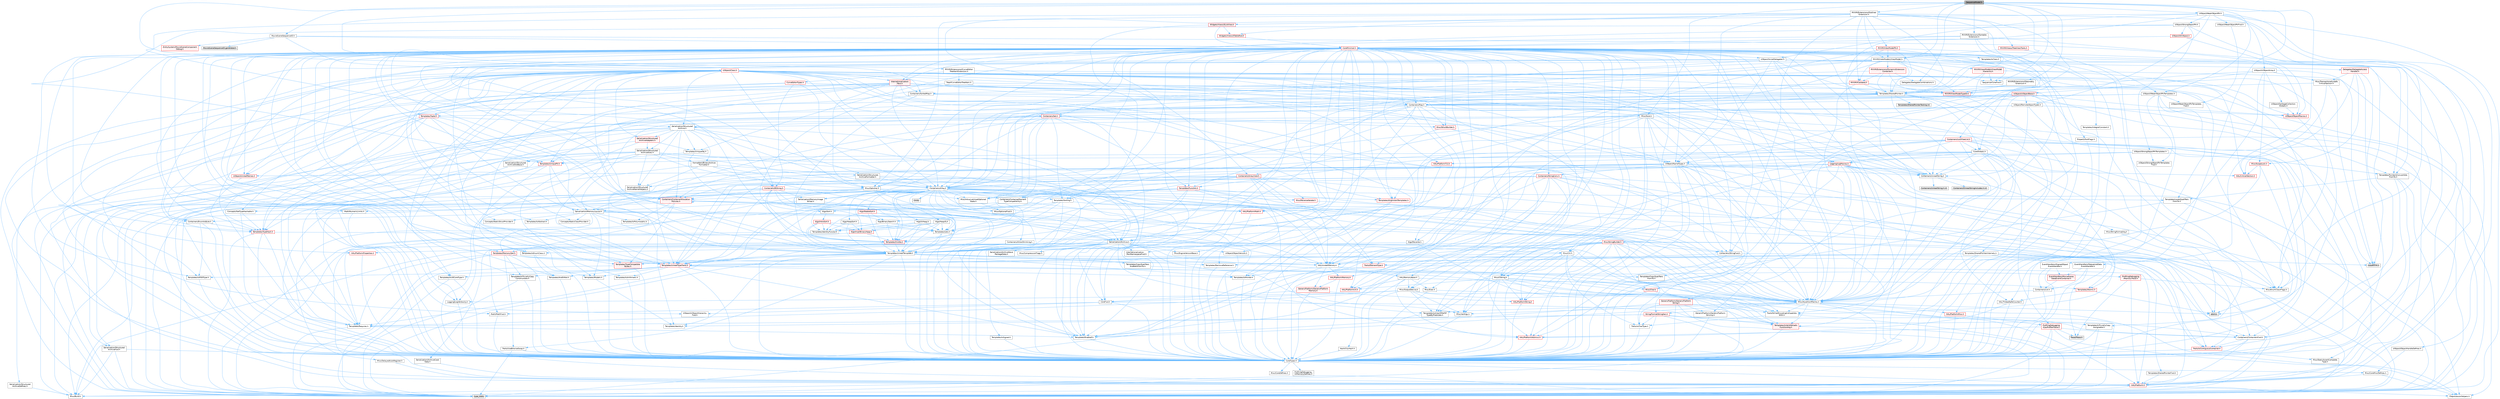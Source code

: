 digraph "SequenceModel.h"
{
 // INTERACTIVE_SVG=YES
 // LATEX_PDF_SIZE
  bgcolor="transparent";
  edge [fontname=Helvetica,fontsize=10,labelfontname=Helvetica,labelfontsize=10];
  node [fontname=Helvetica,fontsize=10,shape=box,height=0.2,width=0.4];
  Node1 [id="Node000001",label="SequenceModel.h",height=0.2,width=0.4,color="gray40", fillcolor="grey60", style="filled", fontcolor="black",tooltip=" "];
  Node1 -> Node2 [id="edge1_Node000001_Node000002",color="steelblue1",style="solid",tooltip=" "];
  Node2 [id="Node000002",label="Templates/SharedPointer.h",height=0.2,width=0.4,color="grey40", fillcolor="white", style="filled",URL="$d2/d17/SharedPointer_8h.html",tooltip=" "];
  Node2 -> Node3 [id="edge2_Node000002_Node000003",color="steelblue1",style="solid",tooltip=" "];
  Node3 [id="Node000003",label="CoreTypes.h",height=0.2,width=0.4,color="grey40", fillcolor="white", style="filled",URL="$dc/dec/CoreTypes_8h.html",tooltip=" "];
  Node3 -> Node4 [id="edge3_Node000003_Node000004",color="steelblue1",style="solid",tooltip=" "];
  Node4 [id="Node000004",label="HAL/Platform.h",height=0.2,width=0.4,color="red", fillcolor="#FFF0F0", style="filled",URL="$d9/dd0/Platform_8h.html",tooltip=" "];
  Node4 -> Node5 [id="edge4_Node000004_Node000005",color="steelblue1",style="solid",tooltip=" "];
  Node5 [id="Node000005",label="Misc/Build.h",height=0.2,width=0.4,color="grey40", fillcolor="white", style="filled",URL="$d3/dbb/Build_8h.html",tooltip=" "];
  Node4 -> Node7 [id="edge5_Node000004_Node000007",color="steelblue1",style="solid",tooltip=" "];
  Node7 [id="Node000007",label="type_traits",height=0.2,width=0.4,color="grey60", fillcolor="#E0E0E0", style="filled",tooltip=" "];
  Node4 -> Node8 [id="edge6_Node000004_Node000008",color="steelblue1",style="solid",tooltip=" "];
  Node8 [id="Node000008",label="PreprocessorHelpers.h",height=0.2,width=0.4,color="grey40", fillcolor="white", style="filled",URL="$db/ddb/PreprocessorHelpers_8h.html",tooltip=" "];
  Node3 -> Node14 [id="edge7_Node000003_Node000014",color="steelblue1",style="solid",tooltip=" "];
  Node14 [id="Node000014",label="ProfilingDebugging\l/UMemoryDefines.h",height=0.2,width=0.4,color="grey40", fillcolor="white", style="filled",URL="$d2/da2/UMemoryDefines_8h.html",tooltip=" "];
  Node3 -> Node15 [id="edge8_Node000003_Node000015",color="steelblue1",style="solid",tooltip=" "];
  Node15 [id="Node000015",label="Misc/CoreMiscDefines.h",height=0.2,width=0.4,color="grey40", fillcolor="white", style="filled",URL="$da/d38/CoreMiscDefines_8h.html",tooltip=" "];
  Node15 -> Node4 [id="edge9_Node000015_Node000004",color="steelblue1",style="solid",tooltip=" "];
  Node15 -> Node8 [id="edge10_Node000015_Node000008",color="steelblue1",style="solid",tooltip=" "];
  Node3 -> Node16 [id="edge11_Node000003_Node000016",color="steelblue1",style="solid",tooltip=" "];
  Node16 [id="Node000016",label="Misc/CoreDefines.h",height=0.2,width=0.4,color="grey40", fillcolor="white", style="filled",URL="$d3/dd2/CoreDefines_8h.html",tooltip=" "];
  Node2 -> Node17 [id="edge12_Node000002_Node000017",color="steelblue1",style="solid",tooltip=" "];
  Node17 [id="Node000017",label="Misc/IntrusiveUnsetOptional\lState.h",height=0.2,width=0.4,color="grey40", fillcolor="white", style="filled",URL="$d2/d0a/IntrusiveUnsetOptionalState_8h.html",tooltip=" "];
  Node17 -> Node18 [id="edge13_Node000017_Node000018",color="steelblue1",style="solid",tooltip=" "];
  Node18 [id="Node000018",label="Misc/OptionalFwd.h",height=0.2,width=0.4,color="grey40", fillcolor="white", style="filled",URL="$dc/d50/OptionalFwd_8h.html",tooltip=" "];
  Node2 -> Node19 [id="edge14_Node000002_Node000019",color="steelblue1",style="solid",tooltip=" "];
  Node19 [id="Node000019",label="Templates/PointerIsConvertible\lFromTo.h",height=0.2,width=0.4,color="grey40", fillcolor="white", style="filled",URL="$d6/d65/PointerIsConvertibleFromTo_8h.html",tooltip=" "];
  Node19 -> Node3 [id="edge15_Node000019_Node000003",color="steelblue1",style="solid",tooltip=" "];
  Node19 -> Node20 [id="edge16_Node000019_Node000020",color="steelblue1",style="solid",tooltip=" "];
  Node20 [id="Node000020",label="Misc/StaticAssertComplete\lType.h",height=0.2,width=0.4,color="grey40", fillcolor="white", style="filled",URL="$d5/d4e/StaticAssertCompleteType_8h.html",tooltip=" "];
  Node19 -> Node21 [id="edge17_Node000019_Node000021",color="steelblue1",style="solid",tooltip=" "];
  Node21 [id="Node000021",label="Templates/LosesQualifiers\lFromTo.h",height=0.2,width=0.4,color="grey40", fillcolor="white", style="filled",URL="$d2/db3/LosesQualifiersFromTo_8h.html",tooltip=" "];
  Node21 -> Node22 [id="edge18_Node000021_Node000022",color="steelblue1",style="solid",tooltip=" "];
  Node22 [id="Node000022",label="Templates/CopyQualifiers\lFromTo.h",height=0.2,width=0.4,color="grey40", fillcolor="white", style="filled",URL="$d5/db4/CopyQualifiersFromTo_8h.html",tooltip=" "];
  Node21 -> Node7 [id="edge19_Node000021_Node000007",color="steelblue1",style="solid",tooltip=" "];
  Node19 -> Node7 [id="edge20_Node000019_Node000007",color="steelblue1",style="solid",tooltip=" "];
  Node2 -> Node23 [id="edge21_Node000002_Node000023",color="steelblue1",style="solid",tooltip=" "];
  Node23 [id="Node000023",label="Misc/AssertionMacros.h",height=0.2,width=0.4,color="grey40", fillcolor="white", style="filled",URL="$d0/dfa/AssertionMacros_8h.html",tooltip=" "];
  Node23 -> Node3 [id="edge22_Node000023_Node000003",color="steelblue1",style="solid",tooltip=" "];
  Node23 -> Node4 [id="edge23_Node000023_Node000004",color="steelblue1",style="solid",tooltip=" "];
  Node23 -> Node24 [id="edge24_Node000023_Node000024",color="steelblue1",style="solid",tooltip=" "];
  Node24 [id="Node000024",label="HAL/PlatformMisc.h",height=0.2,width=0.4,color="red", fillcolor="#FFF0F0", style="filled",URL="$d0/df5/PlatformMisc_8h.html",tooltip=" "];
  Node24 -> Node3 [id="edge25_Node000024_Node000003",color="steelblue1",style="solid",tooltip=" "];
  Node24 -> Node51 [id="edge26_Node000024_Node000051",color="steelblue1",style="solid",tooltip=" "];
  Node51 [id="Node000051",label="ProfilingDebugging\l/CpuProfilerTrace.h",height=0.2,width=0.4,color="red", fillcolor="#FFF0F0", style="filled",URL="$da/dcb/CpuProfilerTrace_8h.html",tooltip=" "];
  Node51 -> Node3 [id="edge27_Node000051_Node000003",color="steelblue1",style="solid",tooltip=" "];
  Node51 -> Node31 [id="edge28_Node000051_Node000031",color="steelblue1",style="solid",tooltip=" "];
  Node31 [id="Node000031",label="Containers/ContainersFwd.h",height=0.2,width=0.4,color="grey40", fillcolor="white", style="filled",URL="$d4/d0a/ContainersFwd_8h.html",tooltip=" "];
  Node31 -> Node4 [id="edge29_Node000031_Node000004",color="steelblue1",style="solid",tooltip=" "];
  Node31 -> Node3 [id="edge30_Node000031_Node000003",color="steelblue1",style="solid",tooltip=" "];
  Node31 -> Node29 [id="edge31_Node000031_Node000029",color="steelblue1",style="solid",tooltip=" "];
  Node29 [id="Node000029",label="Traits/IsContiguousContainer.h",height=0.2,width=0.4,color="red", fillcolor="#FFF0F0", style="filled",URL="$d5/d3c/IsContiguousContainer_8h.html",tooltip=" "];
  Node29 -> Node3 [id="edge32_Node000029_Node000003",color="steelblue1",style="solid",tooltip=" "];
  Node29 -> Node20 [id="edge33_Node000029_Node000020",color="steelblue1",style="solid",tooltip=" "];
  Node51 -> Node52 [id="edge34_Node000051_Node000052",color="steelblue1",style="solid",tooltip=" "];
  Node52 [id="Node000052",label="HAL/PlatformAtomics.h",height=0.2,width=0.4,color="red", fillcolor="#FFF0F0", style="filled",URL="$d3/d36/PlatformAtomics_8h.html",tooltip=" "];
  Node52 -> Node3 [id="edge35_Node000052_Node000003",color="steelblue1",style="solid",tooltip=" "];
  Node51 -> Node8 [id="edge36_Node000051_Node000008",color="steelblue1",style="solid",tooltip=" "];
  Node51 -> Node5 [id="edge37_Node000051_Node000005",color="steelblue1",style="solid",tooltip=" "];
  Node51 -> Node58 [id="edge38_Node000051_Node000058",color="steelblue1",style="solid",tooltip=" "];
  Node58 [id="Node000058",label="Trace/Trace.h",height=0.2,width=0.4,color="grey60", fillcolor="#E0E0E0", style="filled",tooltip=" "];
  Node23 -> Node8 [id="edge39_Node000023_Node000008",color="steelblue1",style="solid",tooltip=" "];
  Node23 -> Node59 [id="edge40_Node000023_Node000059",color="steelblue1",style="solid",tooltip=" "];
  Node59 [id="Node000059",label="Templates/EnableIf.h",height=0.2,width=0.4,color="grey40", fillcolor="white", style="filled",URL="$d7/d60/EnableIf_8h.html",tooltip=" "];
  Node59 -> Node3 [id="edge41_Node000059_Node000003",color="steelblue1",style="solid",tooltip=" "];
  Node23 -> Node60 [id="edge42_Node000023_Node000060",color="steelblue1",style="solid",tooltip=" "];
  Node60 [id="Node000060",label="Templates/IsArrayOrRefOf\lTypeByPredicate.h",height=0.2,width=0.4,color="grey40", fillcolor="white", style="filled",URL="$d6/da1/IsArrayOrRefOfTypeByPredicate_8h.html",tooltip=" "];
  Node60 -> Node3 [id="edge43_Node000060_Node000003",color="steelblue1",style="solid",tooltip=" "];
  Node23 -> Node61 [id="edge44_Node000023_Node000061",color="steelblue1",style="solid",tooltip=" "];
  Node61 [id="Node000061",label="Templates/IsValidVariadic\lFunctionArg.h",height=0.2,width=0.4,color="red", fillcolor="#FFF0F0", style="filled",URL="$d0/dc8/IsValidVariadicFunctionArg_8h.html",tooltip=" "];
  Node61 -> Node3 [id="edge45_Node000061_Node000003",color="steelblue1",style="solid",tooltip=" "];
  Node61 -> Node7 [id="edge46_Node000061_Node000007",color="steelblue1",style="solid",tooltip=" "];
  Node23 -> Node63 [id="edge47_Node000023_Node000063",color="steelblue1",style="solid",tooltip=" "];
  Node63 [id="Node000063",label="Traits/IsCharEncodingCompatible\lWith.h",height=0.2,width=0.4,color="grey40", fillcolor="white", style="filled",URL="$df/dd1/IsCharEncodingCompatibleWith_8h.html",tooltip=" "];
  Node63 -> Node7 [id="edge48_Node000063_Node000007",color="steelblue1",style="solid",tooltip=" "];
  Node63 -> Node64 [id="edge49_Node000063_Node000064",color="steelblue1",style="solid",tooltip=" "];
  Node64 [id="Node000064",label="Traits/IsCharType.h",height=0.2,width=0.4,color="grey40", fillcolor="white", style="filled",URL="$db/d51/IsCharType_8h.html",tooltip=" "];
  Node64 -> Node3 [id="edge50_Node000064_Node000003",color="steelblue1",style="solid",tooltip=" "];
  Node23 -> Node65 [id="edge51_Node000023_Node000065",color="steelblue1",style="solid",tooltip=" "];
  Node65 [id="Node000065",label="Misc/VarArgs.h",height=0.2,width=0.4,color="grey40", fillcolor="white", style="filled",URL="$d5/d6f/VarArgs_8h.html",tooltip=" "];
  Node65 -> Node3 [id="edge52_Node000065_Node000003",color="steelblue1",style="solid",tooltip=" "];
  Node23 -> Node66 [id="edge53_Node000023_Node000066",color="steelblue1",style="solid",tooltip=" "];
  Node66 [id="Node000066",label="String/FormatStringSan.h",height=0.2,width=0.4,color="red", fillcolor="#FFF0F0", style="filled",URL="$d3/d8b/FormatStringSan_8h.html",tooltip=" "];
  Node66 -> Node7 [id="edge54_Node000066_Node000007",color="steelblue1",style="solid",tooltip=" "];
  Node66 -> Node3 [id="edge55_Node000066_Node000003",color="steelblue1",style="solid",tooltip=" "];
  Node66 -> Node67 [id="edge56_Node000066_Node000067",color="steelblue1",style="solid",tooltip=" "];
  Node67 [id="Node000067",label="Templates/Requires.h",height=0.2,width=0.4,color="grey40", fillcolor="white", style="filled",URL="$dc/d96/Requires_8h.html",tooltip=" "];
  Node67 -> Node59 [id="edge57_Node000067_Node000059",color="steelblue1",style="solid",tooltip=" "];
  Node67 -> Node7 [id="edge58_Node000067_Node000007",color="steelblue1",style="solid",tooltip=" "];
  Node66 -> Node68 [id="edge59_Node000066_Node000068",color="steelblue1",style="solid",tooltip=" "];
  Node68 [id="Node000068",label="Templates/Identity.h",height=0.2,width=0.4,color="grey40", fillcolor="white", style="filled",URL="$d0/dd5/Identity_8h.html",tooltip=" "];
  Node66 -> Node61 [id="edge60_Node000066_Node000061",color="steelblue1",style="solid",tooltip=" "];
  Node66 -> Node64 [id="edge61_Node000066_Node000064",color="steelblue1",style="solid",tooltip=" "];
  Node66 -> Node31 [id="edge62_Node000066_Node000031",color="steelblue1",style="solid",tooltip=" "];
  Node23 -> Node72 [id="edge63_Node000023_Node000072",color="steelblue1",style="solid",tooltip=" "];
  Node72 [id="Node000072",label="atomic",height=0.2,width=0.4,color="grey60", fillcolor="#E0E0E0", style="filled",tooltip=" "];
  Node2 -> Node73 [id="edge64_Node000002_Node000073",color="steelblue1",style="solid",tooltip=" "];
  Node73 [id="Node000073",label="HAL/UnrealMemory.h",height=0.2,width=0.4,color="grey40", fillcolor="white", style="filled",URL="$d9/d96/UnrealMemory_8h.html",tooltip=" "];
  Node73 -> Node3 [id="edge65_Node000073_Node000003",color="steelblue1",style="solid",tooltip=" "];
  Node73 -> Node74 [id="edge66_Node000073_Node000074",color="steelblue1",style="solid",tooltip=" "];
  Node74 [id="Node000074",label="GenericPlatform/GenericPlatform\lMemory.h",height=0.2,width=0.4,color="red", fillcolor="#FFF0F0", style="filled",URL="$dd/d22/GenericPlatformMemory_8h.html",tooltip=" "];
  Node74 -> Node30 [id="edge67_Node000074_Node000030",color="steelblue1",style="solid",tooltip=" "];
  Node30 [id="Node000030",label="CoreFwd.h",height=0.2,width=0.4,color="grey40", fillcolor="white", style="filled",URL="$d1/d1e/CoreFwd_8h.html",tooltip=" "];
  Node30 -> Node3 [id="edge68_Node000030_Node000003",color="steelblue1",style="solid",tooltip=" "];
  Node30 -> Node31 [id="edge69_Node000030_Node000031",color="steelblue1",style="solid",tooltip=" "];
  Node30 -> Node32 [id="edge70_Node000030_Node000032",color="steelblue1",style="solid",tooltip=" "];
  Node32 [id="Node000032",label="Math/MathFwd.h",height=0.2,width=0.4,color="grey40", fillcolor="white", style="filled",URL="$d2/d10/MathFwd_8h.html",tooltip=" "];
  Node32 -> Node4 [id="edge71_Node000032_Node000004",color="steelblue1",style="solid",tooltip=" "];
  Node30 -> Node33 [id="edge72_Node000030_Node000033",color="steelblue1",style="solid",tooltip=" "];
  Node33 [id="Node000033",label="UObject/UObjectHierarchy\lFwd.h",height=0.2,width=0.4,color="grey40", fillcolor="white", style="filled",URL="$d3/d13/UObjectHierarchyFwd_8h.html",tooltip=" "];
  Node74 -> Node3 [id="edge73_Node000074_Node000003",color="steelblue1",style="solid",tooltip=" "];
  Node74 -> Node75 [id="edge74_Node000074_Node000075",color="steelblue1",style="solid",tooltip=" "];
  Node75 [id="Node000075",label="HAL/PlatformString.h",height=0.2,width=0.4,color="red", fillcolor="#FFF0F0", style="filled",URL="$db/db5/PlatformString_8h.html",tooltip=" "];
  Node75 -> Node3 [id="edge75_Node000075_Node000003",color="steelblue1",style="solid",tooltip=" "];
  Node73 -> Node77 [id="edge76_Node000073_Node000077",color="steelblue1",style="solid",tooltip=" "];
  Node77 [id="Node000077",label="HAL/MemoryBase.h",height=0.2,width=0.4,color="grey40", fillcolor="white", style="filled",URL="$d6/d9f/MemoryBase_8h.html",tooltip=" "];
  Node77 -> Node3 [id="edge77_Node000077_Node000003",color="steelblue1",style="solid",tooltip=" "];
  Node77 -> Node52 [id="edge78_Node000077_Node000052",color="steelblue1",style="solid",tooltip=" "];
  Node77 -> Node35 [id="edge79_Node000077_Node000035",color="steelblue1",style="solid",tooltip=" "];
  Node35 [id="Node000035",label="HAL/PlatformCrt.h",height=0.2,width=0.4,color="red", fillcolor="#FFF0F0", style="filled",URL="$d8/d75/PlatformCrt_8h.html",tooltip=" "];
  Node77 -> Node78 [id="edge80_Node000077_Node000078",color="steelblue1",style="solid",tooltip=" "];
  Node78 [id="Node000078",label="Misc/Exec.h",height=0.2,width=0.4,color="grey40", fillcolor="white", style="filled",URL="$de/ddb/Exec_8h.html",tooltip=" "];
  Node78 -> Node3 [id="edge81_Node000078_Node000003",color="steelblue1",style="solid",tooltip=" "];
  Node78 -> Node23 [id="edge82_Node000078_Node000023",color="steelblue1",style="solid",tooltip=" "];
  Node77 -> Node79 [id="edge83_Node000077_Node000079",color="steelblue1",style="solid",tooltip=" "];
  Node79 [id="Node000079",label="Misc/OutputDevice.h",height=0.2,width=0.4,color="grey40", fillcolor="white", style="filled",URL="$d7/d32/OutputDevice_8h.html",tooltip=" "];
  Node79 -> Node30 [id="edge84_Node000079_Node000030",color="steelblue1",style="solid",tooltip=" "];
  Node79 -> Node3 [id="edge85_Node000079_Node000003",color="steelblue1",style="solid",tooltip=" "];
  Node79 -> Node80 [id="edge86_Node000079_Node000080",color="steelblue1",style="solid",tooltip=" "];
  Node80 [id="Node000080",label="Logging/LogVerbosity.h",height=0.2,width=0.4,color="grey40", fillcolor="white", style="filled",URL="$d2/d8f/LogVerbosity_8h.html",tooltip=" "];
  Node80 -> Node3 [id="edge87_Node000080_Node000003",color="steelblue1",style="solid",tooltip=" "];
  Node79 -> Node65 [id="edge88_Node000079_Node000065",color="steelblue1",style="solid",tooltip=" "];
  Node79 -> Node60 [id="edge89_Node000079_Node000060",color="steelblue1",style="solid",tooltip=" "];
  Node79 -> Node61 [id="edge90_Node000079_Node000061",color="steelblue1",style="solid",tooltip=" "];
  Node79 -> Node63 [id="edge91_Node000079_Node000063",color="steelblue1",style="solid",tooltip=" "];
  Node77 -> Node81 [id="edge92_Node000077_Node000081",color="steelblue1",style="solid",tooltip=" "];
  Node81 [id="Node000081",label="Templates/Atomic.h",height=0.2,width=0.4,color="red", fillcolor="#FFF0F0", style="filled",URL="$d3/d91/Atomic_8h.html",tooltip=" "];
  Node81 -> Node82 [id="edge93_Node000081_Node000082",color="steelblue1",style="solid",tooltip=" "];
  Node82 [id="Node000082",label="HAL/ThreadSafeCounter.h",height=0.2,width=0.4,color="grey40", fillcolor="white", style="filled",URL="$dc/dc9/ThreadSafeCounter_8h.html",tooltip=" "];
  Node82 -> Node3 [id="edge94_Node000082_Node000003",color="steelblue1",style="solid",tooltip=" "];
  Node82 -> Node52 [id="edge95_Node000082_Node000052",color="steelblue1",style="solid",tooltip=" "];
  Node81 -> Node72 [id="edge96_Node000081_Node000072",color="steelblue1",style="solid",tooltip=" "];
  Node73 -> Node90 [id="edge97_Node000073_Node000090",color="steelblue1",style="solid",tooltip=" "];
  Node90 [id="Node000090",label="HAL/PlatformMemory.h",height=0.2,width=0.4,color="red", fillcolor="#FFF0F0", style="filled",URL="$de/d68/PlatformMemory_8h.html",tooltip=" "];
  Node90 -> Node3 [id="edge98_Node000090_Node000003",color="steelblue1",style="solid",tooltip=" "];
  Node90 -> Node74 [id="edge99_Node000090_Node000074",color="steelblue1",style="solid",tooltip=" "];
  Node73 -> Node92 [id="edge100_Node000073_Node000092",color="steelblue1",style="solid",tooltip=" "];
  Node92 [id="Node000092",label="ProfilingDebugging\l/MemoryTrace.h",height=0.2,width=0.4,color="red", fillcolor="#FFF0F0", style="filled",URL="$da/dd7/MemoryTrace_8h.html",tooltip=" "];
  Node92 -> Node4 [id="edge101_Node000092_Node000004",color="steelblue1",style="solid",tooltip=" "];
  Node92 -> Node47 [id="edge102_Node000092_Node000047",color="steelblue1",style="solid",tooltip=" "];
  Node47 [id="Node000047",label="Misc/EnumClassFlags.h",height=0.2,width=0.4,color="grey40", fillcolor="white", style="filled",URL="$d8/de7/EnumClassFlags_8h.html",tooltip=" "];
  Node92 -> Node58 [id="edge103_Node000092_Node000058",color="steelblue1",style="solid",tooltip=" "];
  Node73 -> Node93 [id="edge104_Node000073_Node000093",color="steelblue1",style="solid",tooltip=" "];
  Node93 [id="Node000093",label="Templates/IsPointer.h",height=0.2,width=0.4,color="grey40", fillcolor="white", style="filled",URL="$d7/d05/IsPointer_8h.html",tooltip=" "];
  Node93 -> Node3 [id="edge105_Node000093_Node000003",color="steelblue1",style="solid",tooltip=" "];
  Node2 -> Node94 [id="edge106_Node000002_Node000094",color="steelblue1",style="solid",tooltip=" "];
  Node94 [id="Node000094",label="Containers/Array.h",height=0.2,width=0.4,color="grey40", fillcolor="white", style="filled",URL="$df/dd0/Array_8h.html",tooltip=" "];
  Node94 -> Node3 [id="edge107_Node000094_Node000003",color="steelblue1",style="solid",tooltip=" "];
  Node94 -> Node23 [id="edge108_Node000094_Node000023",color="steelblue1",style="solid",tooltip=" "];
  Node94 -> Node17 [id="edge109_Node000094_Node000017",color="steelblue1",style="solid",tooltip=" "];
  Node94 -> Node95 [id="edge110_Node000094_Node000095",color="steelblue1",style="solid",tooltip=" "];
  Node95 [id="Node000095",label="Misc/ReverseIterate.h",height=0.2,width=0.4,color="red", fillcolor="#FFF0F0", style="filled",URL="$db/de3/ReverseIterate_8h.html",tooltip=" "];
  Node95 -> Node4 [id="edge111_Node000095_Node000004",color="steelblue1",style="solid",tooltip=" "];
  Node94 -> Node73 [id="edge112_Node000094_Node000073",color="steelblue1",style="solid",tooltip=" "];
  Node94 -> Node97 [id="edge113_Node000094_Node000097",color="steelblue1",style="solid",tooltip=" "];
  Node97 [id="Node000097",label="Templates/UnrealTypeTraits.h",height=0.2,width=0.4,color="red", fillcolor="#FFF0F0", style="filled",URL="$d2/d2d/UnrealTypeTraits_8h.html",tooltip=" "];
  Node97 -> Node3 [id="edge114_Node000097_Node000003",color="steelblue1",style="solid",tooltip=" "];
  Node97 -> Node93 [id="edge115_Node000097_Node000093",color="steelblue1",style="solid",tooltip=" "];
  Node97 -> Node23 [id="edge116_Node000097_Node000023",color="steelblue1",style="solid",tooltip=" "];
  Node97 -> Node86 [id="edge117_Node000097_Node000086",color="steelblue1",style="solid",tooltip=" "];
  Node86 [id="Node000086",label="Templates/AndOrNot.h",height=0.2,width=0.4,color="grey40", fillcolor="white", style="filled",URL="$db/d0a/AndOrNot_8h.html",tooltip=" "];
  Node86 -> Node3 [id="edge118_Node000086_Node000003",color="steelblue1",style="solid",tooltip=" "];
  Node97 -> Node59 [id="edge119_Node000097_Node000059",color="steelblue1",style="solid",tooltip=" "];
  Node97 -> Node98 [id="edge120_Node000097_Node000098",color="steelblue1",style="solid",tooltip=" "];
  Node98 [id="Node000098",label="Templates/IsArithmetic.h",height=0.2,width=0.4,color="grey40", fillcolor="white", style="filled",URL="$d2/d5d/IsArithmetic_8h.html",tooltip=" "];
  Node98 -> Node3 [id="edge121_Node000098_Node000003",color="steelblue1",style="solid",tooltip=" "];
  Node97 -> Node99 [id="edge122_Node000097_Node000099",color="steelblue1",style="solid",tooltip=" "];
  Node99 [id="Node000099",label="Templates/Models.h",height=0.2,width=0.4,color="grey40", fillcolor="white", style="filled",URL="$d3/d0c/Models_8h.html",tooltip=" "];
  Node99 -> Node68 [id="edge123_Node000099_Node000068",color="steelblue1",style="solid",tooltip=" "];
  Node97 -> Node100 [id="edge124_Node000097_Node000100",color="steelblue1",style="solid",tooltip=" "];
  Node100 [id="Node000100",label="Templates/IsPODType.h",height=0.2,width=0.4,color="grey40", fillcolor="white", style="filled",URL="$d7/db1/IsPODType_8h.html",tooltip=" "];
  Node100 -> Node3 [id="edge125_Node000100_Node000003",color="steelblue1",style="solid",tooltip=" "];
  Node97 -> Node101 [id="edge126_Node000097_Node000101",color="steelblue1",style="solid",tooltip=" "];
  Node101 [id="Node000101",label="Templates/IsUECoreType.h",height=0.2,width=0.4,color="grey40", fillcolor="white", style="filled",URL="$d1/db8/IsUECoreType_8h.html",tooltip=" "];
  Node101 -> Node3 [id="edge127_Node000101_Node000003",color="steelblue1",style="solid",tooltip=" "];
  Node101 -> Node7 [id="edge128_Node000101_Node000007",color="steelblue1",style="solid",tooltip=" "];
  Node97 -> Node87 [id="edge129_Node000097_Node000087",color="steelblue1",style="solid",tooltip=" "];
  Node87 [id="Node000087",label="Templates/IsTriviallyCopy\lConstructible.h",height=0.2,width=0.4,color="grey40", fillcolor="white", style="filled",URL="$d3/d78/IsTriviallyCopyConstructible_8h.html",tooltip=" "];
  Node87 -> Node3 [id="edge130_Node000087_Node000003",color="steelblue1",style="solid",tooltip=" "];
  Node87 -> Node7 [id="edge131_Node000087_Node000007",color="steelblue1",style="solid",tooltip=" "];
  Node94 -> Node102 [id="edge132_Node000094_Node000102",color="steelblue1",style="solid",tooltip=" "];
  Node102 [id="Node000102",label="Templates/UnrealTemplate.h",height=0.2,width=0.4,color="grey40", fillcolor="white", style="filled",URL="$d4/d24/UnrealTemplate_8h.html",tooltip=" "];
  Node102 -> Node3 [id="edge133_Node000102_Node000003",color="steelblue1",style="solid",tooltip=" "];
  Node102 -> Node93 [id="edge134_Node000102_Node000093",color="steelblue1",style="solid",tooltip=" "];
  Node102 -> Node73 [id="edge135_Node000102_Node000073",color="steelblue1",style="solid",tooltip=" "];
  Node102 -> Node103 [id="edge136_Node000102_Node000103",color="steelblue1",style="solid",tooltip=" "];
  Node103 [id="Node000103",label="Templates/CopyQualifiers\lAndRefsFromTo.h",height=0.2,width=0.4,color="grey40", fillcolor="white", style="filled",URL="$d3/db3/CopyQualifiersAndRefsFromTo_8h.html",tooltip=" "];
  Node103 -> Node22 [id="edge137_Node000103_Node000022",color="steelblue1",style="solid",tooltip=" "];
  Node102 -> Node97 [id="edge138_Node000102_Node000097",color="steelblue1",style="solid",tooltip=" "];
  Node102 -> Node104 [id="edge139_Node000102_Node000104",color="steelblue1",style="solid",tooltip=" "];
  Node104 [id="Node000104",label="Templates/RemoveReference.h",height=0.2,width=0.4,color="grey40", fillcolor="white", style="filled",URL="$da/dbe/RemoveReference_8h.html",tooltip=" "];
  Node104 -> Node3 [id="edge140_Node000104_Node000003",color="steelblue1",style="solid",tooltip=" "];
  Node102 -> Node67 [id="edge141_Node000102_Node000067",color="steelblue1",style="solid",tooltip=" "];
  Node102 -> Node105 [id="edge142_Node000102_Node000105",color="steelblue1",style="solid",tooltip=" "];
  Node105 [id="Node000105",label="Templates/TypeCompatible\lBytes.h",height=0.2,width=0.4,color="red", fillcolor="#FFF0F0", style="filled",URL="$df/d0a/TypeCompatibleBytes_8h.html",tooltip=" "];
  Node105 -> Node3 [id="edge143_Node000105_Node000003",color="steelblue1",style="solid",tooltip=" "];
  Node105 -> Node7 [id="edge144_Node000105_Node000007",color="steelblue1",style="solid",tooltip=" "];
  Node102 -> Node68 [id="edge145_Node000102_Node000068",color="steelblue1",style="solid",tooltip=" "];
  Node102 -> Node29 [id="edge146_Node000102_Node000029",color="steelblue1",style="solid",tooltip=" "];
  Node102 -> Node106 [id="edge147_Node000102_Node000106",color="steelblue1",style="solid",tooltip=" "];
  Node106 [id="Node000106",label="Traits/UseBitwiseSwap.h",height=0.2,width=0.4,color="grey40", fillcolor="white", style="filled",URL="$db/df3/UseBitwiseSwap_8h.html",tooltip=" "];
  Node106 -> Node3 [id="edge148_Node000106_Node000003",color="steelblue1",style="solid",tooltip=" "];
  Node106 -> Node7 [id="edge149_Node000106_Node000007",color="steelblue1",style="solid",tooltip=" "];
  Node102 -> Node7 [id="edge150_Node000102_Node000007",color="steelblue1",style="solid",tooltip=" "];
  Node94 -> Node107 [id="edge151_Node000094_Node000107",color="steelblue1",style="solid",tooltip=" "];
  Node107 [id="Node000107",label="Containers/AllowShrinking.h",height=0.2,width=0.4,color="grey40", fillcolor="white", style="filled",URL="$d7/d1a/AllowShrinking_8h.html",tooltip=" "];
  Node107 -> Node3 [id="edge152_Node000107_Node000003",color="steelblue1",style="solid",tooltip=" "];
  Node94 -> Node108 [id="edge153_Node000094_Node000108",color="steelblue1",style="solid",tooltip=" "];
  Node108 [id="Node000108",label="Containers/ContainerAllocation\lPolicies.h",height=0.2,width=0.4,color="red", fillcolor="#FFF0F0", style="filled",URL="$d7/dff/ContainerAllocationPolicies_8h.html",tooltip=" "];
  Node108 -> Node3 [id="edge154_Node000108_Node000003",color="steelblue1",style="solid",tooltip=" "];
  Node108 -> Node108 [id="edge155_Node000108_Node000108",color="steelblue1",style="solid",tooltip=" "];
  Node108 -> Node110 [id="edge156_Node000108_Node000110",color="steelblue1",style="solid",tooltip=" "];
  Node110 [id="Node000110",label="HAL/PlatformMath.h",height=0.2,width=0.4,color="red", fillcolor="#FFF0F0", style="filled",URL="$dc/d53/PlatformMath_8h.html",tooltip=" "];
  Node110 -> Node3 [id="edge157_Node000110_Node000003",color="steelblue1",style="solid",tooltip=" "];
  Node108 -> Node73 [id="edge158_Node000108_Node000073",color="steelblue1",style="solid",tooltip=" "];
  Node108 -> Node45 [id="edge159_Node000108_Node000045",color="steelblue1",style="solid",tooltip=" "];
  Node45 [id="Node000045",label="Math/NumericLimits.h",height=0.2,width=0.4,color="grey40", fillcolor="white", style="filled",URL="$df/d1b/NumericLimits_8h.html",tooltip=" "];
  Node45 -> Node3 [id="edge160_Node000045_Node000003",color="steelblue1",style="solid",tooltip=" "];
  Node108 -> Node23 [id="edge161_Node000108_Node000023",color="steelblue1",style="solid",tooltip=" "];
  Node108 -> Node118 [id="edge162_Node000108_Node000118",color="steelblue1",style="solid",tooltip=" "];
  Node118 [id="Node000118",label="Templates/IsPolymorphic.h",height=0.2,width=0.4,color="grey40", fillcolor="white", style="filled",URL="$dc/d20/IsPolymorphic_8h.html",tooltip=" "];
  Node108 -> Node119 [id="edge163_Node000108_Node000119",color="steelblue1",style="solid",tooltip=" "];
  Node119 [id="Node000119",label="Templates/MemoryOps.h",height=0.2,width=0.4,color="red", fillcolor="#FFF0F0", style="filled",URL="$db/dea/MemoryOps_8h.html",tooltip=" "];
  Node119 -> Node3 [id="edge164_Node000119_Node000003",color="steelblue1",style="solid",tooltip=" "];
  Node119 -> Node73 [id="edge165_Node000119_Node000073",color="steelblue1",style="solid",tooltip=" "];
  Node119 -> Node88 [id="edge166_Node000119_Node000088",color="steelblue1",style="solid",tooltip=" "];
  Node88 [id="Node000088",label="Templates/IsTriviallyCopy\lAssignable.h",height=0.2,width=0.4,color="grey40", fillcolor="white", style="filled",URL="$d2/df2/IsTriviallyCopyAssignable_8h.html",tooltip=" "];
  Node88 -> Node3 [id="edge167_Node000088_Node000003",color="steelblue1",style="solid",tooltip=" "];
  Node88 -> Node7 [id="edge168_Node000088_Node000007",color="steelblue1",style="solid",tooltip=" "];
  Node119 -> Node87 [id="edge169_Node000119_Node000087",color="steelblue1",style="solid",tooltip=" "];
  Node119 -> Node67 [id="edge170_Node000119_Node000067",color="steelblue1",style="solid",tooltip=" "];
  Node119 -> Node97 [id="edge171_Node000119_Node000097",color="steelblue1",style="solid",tooltip=" "];
  Node119 -> Node106 [id="edge172_Node000119_Node000106",color="steelblue1",style="solid",tooltip=" "];
  Node119 -> Node7 [id="edge173_Node000119_Node000007",color="steelblue1",style="solid",tooltip=" "];
  Node108 -> Node105 [id="edge174_Node000108_Node000105",color="steelblue1",style="solid",tooltip=" "];
  Node108 -> Node7 [id="edge175_Node000108_Node000007",color="steelblue1",style="solid",tooltip=" "];
  Node94 -> Node120 [id="edge176_Node000094_Node000120",color="steelblue1",style="solid",tooltip=" "];
  Node120 [id="Node000120",label="Containers/ContainerElement\lTypeCompatibility.h",height=0.2,width=0.4,color="grey40", fillcolor="white", style="filled",URL="$df/ddf/ContainerElementTypeCompatibility_8h.html",tooltip=" "];
  Node120 -> Node3 [id="edge177_Node000120_Node000003",color="steelblue1",style="solid",tooltip=" "];
  Node120 -> Node97 [id="edge178_Node000120_Node000097",color="steelblue1",style="solid",tooltip=" "];
  Node94 -> Node121 [id="edge179_Node000094_Node000121",color="steelblue1",style="solid",tooltip=" "];
  Node121 [id="Node000121",label="Serialization/Archive.h",height=0.2,width=0.4,color="grey40", fillcolor="white", style="filled",URL="$d7/d3b/Archive_8h.html",tooltip=" "];
  Node121 -> Node30 [id="edge180_Node000121_Node000030",color="steelblue1",style="solid",tooltip=" "];
  Node121 -> Node3 [id="edge181_Node000121_Node000003",color="steelblue1",style="solid",tooltip=" "];
  Node121 -> Node122 [id="edge182_Node000121_Node000122",color="steelblue1",style="solid",tooltip=" "];
  Node122 [id="Node000122",label="HAL/PlatformProperties.h",height=0.2,width=0.4,color="red", fillcolor="#FFF0F0", style="filled",URL="$d9/db0/PlatformProperties_8h.html",tooltip=" "];
  Node122 -> Node3 [id="edge183_Node000122_Node000003",color="steelblue1",style="solid",tooltip=" "];
  Node121 -> Node125 [id="edge184_Node000121_Node000125",color="steelblue1",style="solid",tooltip=" "];
  Node125 [id="Node000125",label="Internationalization\l/TextNamespaceFwd.h",height=0.2,width=0.4,color="grey40", fillcolor="white", style="filled",URL="$d8/d97/TextNamespaceFwd_8h.html",tooltip=" "];
  Node125 -> Node3 [id="edge185_Node000125_Node000003",color="steelblue1",style="solid",tooltip=" "];
  Node121 -> Node32 [id="edge186_Node000121_Node000032",color="steelblue1",style="solid",tooltip=" "];
  Node121 -> Node23 [id="edge187_Node000121_Node000023",color="steelblue1",style="solid",tooltip=" "];
  Node121 -> Node5 [id="edge188_Node000121_Node000005",color="steelblue1",style="solid",tooltip=" "];
  Node121 -> Node46 [id="edge189_Node000121_Node000046",color="steelblue1",style="solid",tooltip=" "];
  Node46 [id="Node000046",label="Misc/CompressionFlags.h",height=0.2,width=0.4,color="grey40", fillcolor="white", style="filled",URL="$d9/d76/CompressionFlags_8h.html",tooltip=" "];
  Node121 -> Node126 [id="edge190_Node000121_Node000126",color="steelblue1",style="solid",tooltip=" "];
  Node126 [id="Node000126",label="Misc/EngineVersionBase.h",height=0.2,width=0.4,color="grey40", fillcolor="white", style="filled",URL="$d5/d2b/EngineVersionBase_8h.html",tooltip=" "];
  Node126 -> Node3 [id="edge191_Node000126_Node000003",color="steelblue1",style="solid",tooltip=" "];
  Node121 -> Node65 [id="edge192_Node000121_Node000065",color="steelblue1",style="solid",tooltip=" "];
  Node121 -> Node127 [id="edge193_Node000121_Node000127",color="steelblue1",style="solid",tooltip=" "];
  Node127 [id="Node000127",label="Serialization/ArchiveCook\lData.h",height=0.2,width=0.4,color="grey40", fillcolor="white", style="filled",URL="$dc/db6/ArchiveCookData_8h.html",tooltip=" "];
  Node127 -> Node4 [id="edge194_Node000127_Node000004",color="steelblue1",style="solid",tooltip=" "];
  Node121 -> Node128 [id="edge195_Node000121_Node000128",color="steelblue1",style="solid",tooltip=" "];
  Node128 [id="Node000128",label="Serialization/ArchiveSave\lPackageData.h",height=0.2,width=0.4,color="grey40", fillcolor="white", style="filled",URL="$d1/d37/ArchiveSavePackageData_8h.html",tooltip=" "];
  Node121 -> Node59 [id="edge196_Node000121_Node000059",color="steelblue1",style="solid",tooltip=" "];
  Node121 -> Node60 [id="edge197_Node000121_Node000060",color="steelblue1",style="solid",tooltip=" "];
  Node121 -> Node129 [id="edge198_Node000121_Node000129",color="steelblue1",style="solid",tooltip=" "];
  Node129 [id="Node000129",label="Templates/IsEnumClass.h",height=0.2,width=0.4,color="grey40", fillcolor="white", style="filled",URL="$d7/d15/IsEnumClass_8h.html",tooltip=" "];
  Node129 -> Node3 [id="edge199_Node000129_Node000003",color="steelblue1",style="solid",tooltip=" "];
  Node129 -> Node86 [id="edge200_Node000129_Node000086",color="steelblue1",style="solid",tooltip=" "];
  Node121 -> Node115 [id="edge201_Node000121_Node000115",color="steelblue1",style="solid",tooltip=" "];
  Node115 [id="Node000115",label="Templates/IsSigned.h",height=0.2,width=0.4,color="grey40", fillcolor="white", style="filled",URL="$d8/dd8/IsSigned_8h.html",tooltip=" "];
  Node115 -> Node3 [id="edge202_Node000115_Node000003",color="steelblue1",style="solid",tooltip=" "];
  Node121 -> Node61 [id="edge203_Node000121_Node000061",color="steelblue1",style="solid",tooltip=" "];
  Node121 -> Node102 [id="edge204_Node000121_Node000102",color="steelblue1",style="solid",tooltip=" "];
  Node121 -> Node63 [id="edge205_Node000121_Node000063",color="steelblue1",style="solid",tooltip=" "];
  Node121 -> Node130 [id="edge206_Node000121_Node000130",color="steelblue1",style="solid",tooltip=" "];
  Node130 [id="Node000130",label="UObject/ObjectVersion.h",height=0.2,width=0.4,color="grey40", fillcolor="white", style="filled",URL="$da/d63/ObjectVersion_8h.html",tooltip=" "];
  Node130 -> Node3 [id="edge207_Node000130_Node000003",color="steelblue1",style="solid",tooltip=" "];
  Node94 -> Node131 [id="edge208_Node000094_Node000131",color="steelblue1",style="solid",tooltip=" "];
  Node131 [id="Node000131",label="Serialization/MemoryImage\lWriter.h",height=0.2,width=0.4,color="grey40", fillcolor="white", style="filled",URL="$d0/d08/MemoryImageWriter_8h.html",tooltip=" "];
  Node131 -> Node3 [id="edge209_Node000131_Node000003",color="steelblue1",style="solid",tooltip=" "];
  Node131 -> Node132 [id="edge210_Node000131_Node000132",color="steelblue1",style="solid",tooltip=" "];
  Node132 [id="Node000132",label="Serialization/MemoryLayout.h",height=0.2,width=0.4,color="grey40", fillcolor="white", style="filled",URL="$d7/d66/MemoryLayout_8h.html",tooltip=" "];
  Node132 -> Node133 [id="edge211_Node000132_Node000133",color="steelblue1",style="solid",tooltip=" "];
  Node133 [id="Node000133",label="Concepts/StaticClassProvider.h",height=0.2,width=0.4,color="grey40", fillcolor="white", style="filled",URL="$dd/d83/StaticClassProvider_8h.html",tooltip=" "];
  Node132 -> Node134 [id="edge212_Node000132_Node000134",color="steelblue1",style="solid",tooltip=" "];
  Node134 [id="Node000134",label="Concepts/StaticStructProvider.h",height=0.2,width=0.4,color="grey40", fillcolor="white", style="filled",URL="$d5/d77/StaticStructProvider_8h.html",tooltip=" "];
  Node132 -> Node135 [id="edge213_Node000132_Node000135",color="steelblue1",style="solid",tooltip=" "];
  Node135 [id="Node000135",label="Containers/EnumAsByte.h",height=0.2,width=0.4,color="grey40", fillcolor="white", style="filled",URL="$d6/d9a/EnumAsByte_8h.html",tooltip=" "];
  Node135 -> Node3 [id="edge214_Node000135_Node000003",color="steelblue1",style="solid",tooltip=" "];
  Node135 -> Node100 [id="edge215_Node000135_Node000100",color="steelblue1",style="solid",tooltip=" "];
  Node135 -> Node136 [id="edge216_Node000135_Node000136",color="steelblue1",style="solid",tooltip=" "];
  Node136 [id="Node000136",label="Templates/TypeHash.h",height=0.2,width=0.4,color="red", fillcolor="#FFF0F0", style="filled",URL="$d1/d62/TypeHash_8h.html",tooltip=" "];
  Node136 -> Node3 [id="edge217_Node000136_Node000003",color="steelblue1",style="solid",tooltip=" "];
  Node136 -> Node67 [id="edge218_Node000136_Node000067",color="steelblue1",style="solid",tooltip=" "];
  Node136 -> Node137 [id="edge219_Node000136_Node000137",color="steelblue1",style="solid",tooltip=" "];
  Node137 [id="Node000137",label="Misc/Crc.h",height=0.2,width=0.4,color="grey40", fillcolor="white", style="filled",URL="$d4/dd2/Crc_8h.html",tooltip=" "];
  Node137 -> Node3 [id="edge220_Node000137_Node000003",color="steelblue1",style="solid",tooltip=" "];
  Node137 -> Node75 [id="edge221_Node000137_Node000075",color="steelblue1",style="solid",tooltip=" "];
  Node137 -> Node23 [id="edge222_Node000137_Node000023",color="steelblue1",style="solid",tooltip=" "];
  Node137 -> Node138 [id="edge223_Node000137_Node000138",color="steelblue1",style="solid",tooltip=" "];
  Node138 [id="Node000138",label="Misc/CString.h",height=0.2,width=0.4,color="grey40", fillcolor="white", style="filled",URL="$d2/d49/CString_8h.html",tooltip=" "];
  Node138 -> Node3 [id="edge224_Node000138_Node000003",color="steelblue1",style="solid",tooltip=" "];
  Node138 -> Node35 [id="edge225_Node000138_Node000035",color="steelblue1",style="solid",tooltip=" "];
  Node138 -> Node75 [id="edge226_Node000138_Node000075",color="steelblue1",style="solid",tooltip=" "];
  Node138 -> Node23 [id="edge227_Node000138_Node000023",color="steelblue1",style="solid",tooltip=" "];
  Node138 -> Node139 [id="edge228_Node000138_Node000139",color="steelblue1",style="solid",tooltip=" "];
  Node139 [id="Node000139",label="Misc/Char.h",height=0.2,width=0.4,color="red", fillcolor="#FFF0F0", style="filled",URL="$d0/d58/Char_8h.html",tooltip=" "];
  Node139 -> Node3 [id="edge229_Node000139_Node000003",color="steelblue1",style="solid",tooltip=" "];
  Node139 -> Node7 [id="edge230_Node000139_Node000007",color="steelblue1",style="solid",tooltip=" "];
  Node138 -> Node65 [id="edge231_Node000138_Node000065",color="steelblue1",style="solid",tooltip=" "];
  Node138 -> Node60 [id="edge232_Node000138_Node000060",color="steelblue1",style="solid",tooltip=" "];
  Node138 -> Node61 [id="edge233_Node000138_Node000061",color="steelblue1",style="solid",tooltip=" "];
  Node138 -> Node63 [id="edge234_Node000138_Node000063",color="steelblue1",style="solid",tooltip=" "];
  Node137 -> Node139 [id="edge235_Node000137_Node000139",color="steelblue1",style="solid",tooltip=" "];
  Node137 -> Node97 [id="edge236_Node000137_Node000097",color="steelblue1",style="solid",tooltip=" "];
  Node137 -> Node64 [id="edge237_Node000137_Node000064",color="steelblue1",style="solid",tooltip=" "];
  Node136 -> Node7 [id="edge238_Node000136_Node000007",color="steelblue1",style="solid",tooltip=" "];
  Node132 -> Node26 [id="edge239_Node000132_Node000026",color="steelblue1",style="solid",tooltip=" "];
  Node26 [id="Node000026",label="Containers/StringFwd.h",height=0.2,width=0.4,color="grey40", fillcolor="white", style="filled",URL="$df/d37/StringFwd_8h.html",tooltip=" "];
  Node26 -> Node3 [id="edge240_Node000026_Node000003",color="steelblue1",style="solid",tooltip=" "];
  Node26 -> Node27 [id="edge241_Node000026_Node000027",color="steelblue1",style="solid",tooltip=" "];
  Node27 [id="Node000027",label="Traits/ElementType.h",height=0.2,width=0.4,color="red", fillcolor="#FFF0F0", style="filled",URL="$d5/d4f/ElementType_8h.html",tooltip=" "];
  Node27 -> Node4 [id="edge242_Node000027_Node000004",color="steelblue1",style="solid",tooltip=" "];
  Node27 -> Node7 [id="edge243_Node000027_Node000007",color="steelblue1",style="solid",tooltip=" "];
  Node26 -> Node29 [id="edge244_Node000026_Node000029",color="steelblue1",style="solid",tooltip=" "];
  Node132 -> Node73 [id="edge245_Node000132_Node000073",color="steelblue1",style="solid",tooltip=" "];
  Node132 -> Node143 [id="edge246_Node000132_Node000143",color="steelblue1",style="solid",tooltip=" "];
  Node143 [id="Node000143",label="Misc/DelayedAutoRegister.h",height=0.2,width=0.4,color="grey40", fillcolor="white", style="filled",URL="$d1/dda/DelayedAutoRegister_8h.html",tooltip=" "];
  Node143 -> Node4 [id="edge247_Node000143_Node000004",color="steelblue1",style="solid",tooltip=" "];
  Node132 -> Node59 [id="edge248_Node000132_Node000059",color="steelblue1",style="solid",tooltip=" "];
  Node132 -> Node144 [id="edge249_Node000132_Node000144",color="steelblue1",style="solid",tooltip=" "];
  Node144 [id="Node000144",label="Templates/IsAbstract.h",height=0.2,width=0.4,color="grey40", fillcolor="white", style="filled",URL="$d8/db7/IsAbstract_8h.html",tooltip=" "];
  Node132 -> Node118 [id="edge250_Node000132_Node000118",color="steelblue1",style="solid",tooltip=" "];
  Node132 -> Node99 [id="edge251_Node000132_Node000099",color="steelblue1",style="solid",tooltip=" "];
  Node132 -> Node102 [id="edge252_Node000132_Node000102",color="steelblue1",style="solid",tooltip=" "];
  Node94 -> Node145 [id="edge253_Node000094_Node000145",color="steelblue1",style="solid",tooltip=" "];
  Node145 [id="Node000145",label="Algo/Heapify.h",height=0.2,width=0.4,color="grey40", fillcolor="white", style="filled",URL="$d0/d2a/Heapify_8h.html",tooltip=" "];
  Node145 -> Node146 [id="edge254_Node000145_Node000146",color="steelblue1",style="solid",tooltip=" "];
  Node146 [id="Node000146",label="Algo/Impl/BinaryHeap.h",height=0.2,width=0.4,color="red", fillcolor="#FFF0F0", style="filled",URL="$d7/da3/Algo_2Impl_2BinaryHeap_8h.html",tooltip=" "];
  Node146 -> Node147 [id="edge255_Node000146_Node000147",color="steelblue1",style="solid",tooltip=" "];
  Node147 [id="Node000147",label="Templates/Invoke.h",height=0.2,width=0.4,color="red", fillcolor="#FFF0F0", style="filled",URL="$d7/deb/Invoke_8h.html",tooltip=" "];
  Node147 -> Node3 [id="edge256_Node000147_Node000003",color="steelblue1",style="solid",tooltip=" "];
  Node147 -> Node102 [id="edge257_Node000147_Node000102",color="steelblue1",style="solid",tooltip=" "];
  Node147 -> Node7 [id="edge258_Node000147_Node000007",color="steelblue1",style="solid",tooltip=" "];
  Node146 -> Node7 [id="edge259_Node000146_Node000007",color="steelblue1",style="solid",tooltip=" "];
  Node145 -> Node151 [id="edge260_Node000145_Node000151",color="steelblue1",style="solid",tooltip=" "];
  Node151 [id="Node000151",label="Templates/IdentityFunctor.h",height=0.2,width=0.4,color="grey40", fillcolor="white", style="filled",URL="$d7/d2e/IdentityFunctor_8h.html",tooltip=" "];
  Node151 -> Node4 [id="edge261_Node000151_Node000004",color="steelblue1",style="solid",tooltip=" "];
  Node145 -> Node147 [id="edge262_Node000145_Node000147",color="steelblue1",style="solid",tooltip=" "];
  Node145 -> Node152 [id="edge263_Node000145_Node000152",color="steelblue1",style="solid",tooltip=" "];
  Node152 [id="Node000152",label="Templates/Less.h",height=0.2,width=0.4,color="grey40", fillcolor="white", style="filled",URL="$de/dc8/Less_8h.html",tooltip=" "];
  Node152 -> Node3 [id="edge264_Node000152_Node000003",color="steelblue1",style="solid",tooltip=" "];
  Node152 -> Node102 [id="edge265_Node000152_Node000102",color="steelblue1",style="solid",tooltip=" "];
  Node145 -> Node102 [id="edge266_Node000145_Node000102",color="steelblue1",style="solid",tooltip=" "];
  Node94 -> Node153 [id="edge267_Node000094_Node000153",color="steelblue1",style="solid",tooltip=" "];
  Node153 [id="Node000153",label="Algo/HeapSort.h",height=0.2,width=0.4,color="grey40", fillcolor="white", style="filled",URL="$d3/d92/HeapSort_8h.html",tooltip=" "];
  Node153 -> Node146 [id="edge268_Node000153_Node000146",color="steelblue1",style="solid",tooltip=" "];
  Node153 -> Node151 [id="edge269_Node000153_Node000151",color="steelblue1",style="solid",tooltip=" "];
  Node153 -> Node152 [id="edge270_Node000153_Node000152",color="steelblue1",style="solid",tooltip=" "];
  Node153 -> Node102 [id="edge271_Node000153_Node000102",color="steelblue1",style="solid",tooltip=" "];
  Node94 -> Node154 [id="edge272_Node000094_Node000154",color="steelblue1",style="solid",tooltip=" "];
  Node154 [id="Node000154",label="Algo/IsHeap.h",height=0.2,width=0.4,color="grey40", fillcolor="white", style="filled",URL="$de/d32/IsHeap_8h.html",tooltip=" "];
  Node154 -> Node146 [id="edge273_Node000154_Node000146",color="steelblue1",style="solid",tooltip=" "];
  Node154 -> Node151 [id="edge274_Node000154_Node000151",color="steelblue1",style="solid",tooltip=" "];
  Node154 -> Node147 [id="edge275_Node000154_Node000147",color="steelblue1",style="solid",tooltip=" "];
  Node154 -> Node152 [id="edge276_Node000154_Node000152",color="steelblue1",style="solid",tooltip=" "];
  Node154 -> Node102 [id="edge277_Node000154_Node000102",color="steelblue1",style="solid",tooltip=" "];
  Node94 -> Node146 [id="edge278_Node000094_Node000146",color="steelblue1",style="solid",tooltip=" "];
  Node94 -> Node155 [id="edge279_Node000094_Node000155",color="steelblue1",style="solid",tooltip=" "];
  Node155 [id="Node000155",label="Algo/StableSort.h",height=0.2,width=0.4,color="red", fillcolor="#FFF0F0", style="filled",URL="$d7/d3c/StableSort_8h.html",tooltip=" "];
  Node155 -> Node156 [id="edge280_Node000155_Node000156",color="steelblue1",style="solid",tooltip=" "];
  Node156 [id="Node000156",label="Algo/BinarySearch.h",height=0.2,width=0.4,color="grey40", fillcolor="white", style="filled",URL="$db/db4/BinarySearch_8h.html",tooltip=" "];
  Node156 -> Node151 [id="edge281_Node000156_Node000151",color="steelblue1",style="solid",tooltip=" "];
  Node156 -> Node147 [id="edge282_Node000156_Node000147",color="steelblue1",style="solid",tooltip=" "];
  Node156 -> Node152 [id="edge283_Node000156_Node000152",color="steelblue1",style="solid",tooltip=" "];
  Node155 -> Node151 [id="edge284_Node000155_Node000151",color="steelblue1",style="solid",tooltip=" "];
  Node155 -> Node147 [id="edge285_Node000155_Node000147",color="steelblue1",style="solid",tooltip=" "];
  Node155 -> Node152 [id="edge286_Node000155_Node000152",color="steelblue1",style="solid",tooltip=" "];
  Node155 -> Node102 [id="edge287_Node000155_Node000102",color="steelblue1",style="solid",tooltip=" "];
  Node94 -> Node158 [id="edge288_Node000094_Node000158",color="steelblue1",style="solid",tooltip=" "];
  Node158 [id="Node000158",label="Concepts/GetTypeHashable.h",height=0.2,width=0.4,color="grey40", fillcolor="white", style="filled",URL="$d3/da2/GetTypeHashable_8h.html",tooltip=" "];
  Node158 -> Node3 [id="edge289_Node000158_Node000003",color="steelblue1",style="solid",tooltip=" "];
  Node158 -> Node136 [id="edge290_Node000158_Node000136",color="steelblue1",style="solid",tooltip=" "];
  Node94 -> Node151 [id="edge291_Node000094_Node000151",color="steelblue1",style="solid",tooltip=" "];
  Node94 -> Node147 [id="edge292_Node000094_Node000147",color="steelblue1",style="solid",tooltip=" "];
  Node94 -> Node152 [id="edge293_Node000094_Node000152",color="steelblue1",style="solid",tooltip=" "];
  Node94 -> Node21 [id="edge294_Node000094_Node000021",color="steelblue1",style="solid",tooltip=" "];
  Node94 -> Node67 [id="edge295_Node000094_Node000067",color="steelblue1",style="solid",tooltip=" "];
  Node94 -> Node159 [id="edge296_Node000094_Node000159",color="steelblue1",style="solid",tooltip=" "];
  Node159 [id="Node000159",label="Templates/Sorting.h",height=0.2,width=0.4,color="grey40", fillcolor="white", style="filled",URL="$d3/d9e/Sorting_8h.html",tooltip=" "];
  Node159 -> Node3 [id="edge297_Node000159_Node000003",color="steelblue1",style="solid",tooltip=" "];
  Node159 -> Node156 [id="edge298_Node000159_Node000156",color="steelblue1",style="solid",tooltip=" "];
  Node159 -> Node160 [id="edge299_Node000159_Node000160",color="steelblue1",style="solid",tooltip=" "];
  Node160 [id="Node000160",label="Algo/Sort.h",height=0.2,width=0.4,color="grey40", fillcolor="white", style="filled",URL="$d1/d87/Sort_8h.html",tooltip=" "];
  Node160 -> Node161 [id="edge300_Node000160_Node000161",color="steelblue1",style="solid",tooltip=" "];
  Node161 [id="Node000161",label="Algo/IntroSort.h",height=0.2,width=0.4,color="red", fillcolor="#FFF0F0", style="filled",URL="$d3/db3/IntroSort_8h.html",tooltip=" "];
  Node161 -> Node146 [id="edge301_Node000161_Node000146",color="steelblue1",style="solid",tooltip=" "];
  Node161 -> Node151 [id="edge302_Node000161_Node000151",color="steelblue1",style="solid",tooltip=" "];
  Node161 -> Node147 [id="edge303_Node000161_Node000147",color="steelblue1",style="solid",tooltip=" "];
  Node161 -> Node152 [id="edge304_Node000161_Node000152",color="steelblue1",style="solid",tooltip=" "];
  Node161 -> Node102 [id="edge305_Node000161_Node000102",color="steelblue1",style="solid",tooltip=" "];
  Node159 -> Node110 [id="edge306_Node000159_Node000110",color="steelblue1",style="solid",tooltip=" "];
  Node159 -> Node152 [id="edge307_Node000159_Node000152",color="steelblue1",style="solid",tooltip=" "];
  Node94 -> Node163 [id="edge308_Node000094_Node000163",color="steelblue1",style="solid",tooltip=" "];
  Node163 [id="Node000163",label="Templates/AlignmentTemplates.h",height=0.2,width=0.4,color="red", fillcolor="#FFF0F0", style="filled",URL="$dd/d32/AlignmentTemplates_8h.html",tooltip=" "];
  Node163 -> Node3 [id="edge309_Node000163_Node000003",color="steelblue1",style="solid",tooltip=" "];
  Node163 -> Node93 [id="edge310_Node000163_Node000093",color="steelblue1",style="solid",tooltip=" "];
  Node94 -> Node27 [id="edge311_Node000094_Node000027",color="steelblue1",style="solid",tooltip=" "];
  Node94 -> Node116 [id="edge312_Node000094_Node000116",color="steelblue1",style="solid",tooltip=" "];
  Node116 [id="Node000116",label="limits",height=0.2,width=0.4,color="grey60", fillcolor="#E0E0E0", style="filled",tooltip=" "];
  Node94 -> Node7 [id="edge313_Node000094_Node000007",color="steelblue1",style="solid",tooltip=" "];
  Node2 -> Node164 [id="edge314_Node000002_Node000164",color="steelblue1",style="solid",tooltip=" "];
  Node164 [id="Node000164",label="Containers/Map.h",height=0.2,width=0.4,color="grey40", fillcolor="white", style="filled",URL="$df/d79/Map_8h.html",tooltip=" "];
  Node164 -> Node3 [id="edge315_Node000164_Node000003",color="steelblue1",style="solid",tooltip=" "];
  Node164 -> Node165 [id="edge316_Node000164_Node000165",color="steelblue1",style="solid",tooltip=" "];
  Node165 [id="Node000165",label="Algo/Reverse.h",height=0.2,width=0.4,color="grey40", fillcolor="white", style="filled",URL="$d5/d93/Reverse_8h.html",tooltip=" "];
  Node165 -> Node3 [id="edge317_Node000165_Node000003",color="steelblue1",style="solid",tooltip=" "];
  Node165 -> Node102 [id="edge318_Node000165_Node000102",color="steelblue1",style="solid",tooltip=" "];
  Node164 -> Node120 [id="edge319_Node000164_Node000120",color="steelblue1",style="solid",tooltip=" "];
  Node164 -> Node166 [id="edge320_Node000164_Node000166",color="steelblue1",style="solid",tooltip=" "];
  Node166 [id="Node000166",label="Containers/Set.h",height=0.2,width=0.4,color="red", fillcolor="#FFF0F0", style="filled",URL="$d4/d45/Set_8h.html",tooltip=" "];
  Node166 -> Node108 [id="edge321_Node000166_Node000108",color="steelblue1",style="solid",tooltip=" "];
  Node166 -> Node120 [id="edge322_Node000166_Node000120",color="steelblue1",style="solid",tooltip=" "];
  Node166 -> Node31 [id="edge323_Node000166_Node000031",color="steelblue1",style="solid",tooltip=" "];
  Node166 -> Node23 [id="edge324_Node000166_Node000023",color="steelblue1",style="solid",tooltip=" "];
  Node166 -> Node191 [id="edge325_Node000166_Node000191",color="steelblue1",style="solid",tooltip=" "];
  Node191 [id="Node000191",label="Misc/StructBuilder.h",height=0.2,width=0.4,color="red", fillcolor="#FFF0F0", style="filled",URL="$d9/db3/StructBuilder_8h.html",tooltip=" "];
  Node191 -> Node3 [id="edge326_Node000191_Node000003",color="steelblue1",style="solid",tooltip=" "];
  Node191 -> Node163 [id="edge327_Node000191_Node000163",color="steelblue1",style="solid",tooltip=" "];
  Node166 -> Node131 [id="edge328_Node000166_Node000131",color="steelblue1",style="solid",tooltip=" "];
  Node166 -> Node171 [id="edge329_Node000166_Node000171",color="steelblue1",style="solid",tooltip=" "];
  Node171 [id="Node000171",label="Serialization/Structured\lArchive.h",height=0.2,width=0.4,color="grey40", fillcolor="white", style="filled",URL="$d9/d1e/StructuredArchive_8h.html",tooltip=" "];
  Node171 -> Node94 [id="edge330_Node000171_Node000094",color="steelblue1",style="solid",tooltip=" "];
  Node171 -> Node108 [id="edge331_Node000171_Node000108",color="steelblue1",style="solid",tooltip=" "];
  Node171 -> Node3 [id="edge332_Node000171_Node000003",color="steelblue1",style="solid",tooltip=" "];
  Node171 -> Node172 [id="edge333_Node000171_Node000172",color="steelblue1",style="solid",tooltip=" "];
  Node172 [id="Node000172",label="Formatters/BinaryArchive\lFormatter.h",height=0.2,width=0.4,color="grey40", fillcolor="white", style="filled",URL="$d2/d01/BinaryArchiveFormatter_8h.html",tooltip=" "];
  Node172 -> Node94 [id="edge334_Node000172_Node000094",color="steelblue1",style="solid",tooltip=" "];
  Node172 -> Node4 [id="edge335_Node000172_Node000004",color="steelblue1",style="solid",tooltip=" "];
  Node172 -> Node121 [id="edge336_Node000172_Node000121",color="steelblue1",style="solid",tooltip=" "];
  Node172 -> Node173 [id="edge337_Node000172_Node000173",color="steelblue1",style="solid",tooltip=" "];
  Node173 [id="Node000173",label="Serialization/Structured\lArchiveFormatter.h",height=0.2,width=0.4,color="grey40", fillcolor="white", style="filled",URL="$db/dfe/StructuredArchiveFormatter_8h.html",tooltip=" "];
  Node173 -> Node94 [id="edge338_Node000173_Node000094",color="steelblue1",style="solid",tooltip=" "];
  Node173 -> Node30 [id="edge339_Node000173_Node000030",color="steelblue1",style="solid",tooltip=" "];
  Node173 -> Node3 [id="edge340_Node000173_Node000003",color="steelblue1",style="solid",tooltip=" "];
  Node173 -> Node174 [id="edge341_Node000173_Node000174",color="steelblue1",style="solid",tooltip=" "];
  Node174 [id="Node000174",label="Serialization/Structured\lArchiveNameHelpers.h",height=0.2,width=0.4,color="grey40", fillcolor="white", style="filled",URL="$d0/d7b/StructuredArchiveNameHelpers_8h.html",tooltip=" "];
  Node174 -> Node3 [id="edge342_Node000174_Node000003",color="steelblue1",style="solid",tooltip=" "];
  Node174 -> Node68 [id="edge343_Node000174_Node000068",color="steelblue1",style="solid",tooltip=" "];
  Node172 -> Node174 [id="edge344_Node000172_Node000174",color="steelblue1",style="solid",tooltip=" "];
  Node171 -> Node5 [id="edge345_Node000171_Node000005",color="steelblue1",style="solid",tooltip=" "];
  Node171 -> Node121 [id="edge346_Node000171_Node000121",color="steelblue1",style="solid",tooltip=" "];
  Node171 -> Node175 [id="edge347_Node000171_Node000175",color="steelblue1",style="solid",tooltip=" "];
  Node175 [id="Node000175",label="Serialization/Structured\lArchiveAdapters.h",height=0.2,width=0.4,color="red", fillcolor="#FFF0F0", style="filled",URL="$d3/de1/StructuredArchiveAdapters_8h.html",tooltip=" "];
  Node175 -> Node3 [id="edge348_Node000175_Node000003",color="steelblue1",style="solid",tooltip=" "];
  Node175 -> Node99 [id="edge349_Node000175_Node000099",color="steelblue1",style="solid",tooltip=" "];
  Node175 -> Node178 [id="edge350_Node000175_Node000178",color="steelblue1",style="solid",tooltip=" "];
  Node178 [id="Node000178",label="Serialization/Structured\lArchiveSlots.h",height=0.2,width=0.4,color="grey40", fillcolor="white", style="filled",URL="$d2/d87/StructuredArchiveSlots_8h.html",tooltip=" "];
  Node178 -> Node94 [id="edge351_Node000178_Node000094",color="steelblue1",style="solid",tooltip=" "];
  Node178 -> Node3 [id="edge352_Node000178_Node000003",color="steelblue1",style="solid",tooltip=" "];
  Node178 -> Node172 [id="edge353_Node000178_Node000172",color="steelblue1",style="solid",tooltip=" "];
  Node178 -> Node5 [id="edge354_Node000178_Node000005",color="steelblue1",style="solid",tooltip=" "];
  Node178 -> Node179 [id="edge355_Node000178_Node000179",color="steelblue1",style="solid",tooltip=" "];
  Node179 [id="Node000179",label="Misc/Optional.h",height=0.2,width=0.4,color="grey40", fillcolor="white", style="filled",URL="$d2/dae/Optional_8h.html",tooltip=" "];
  Node179 -> Node3 [id="edge356_Node000179_Node000003",color="steelblue1",style="solid",tooltip=" "];
  Node179 -> Node23 [id="edge357_Node000179_Node000023",color="steelblue1",style="solid",tooltip=" "];
  Node179 -> Node17 [id="edge358_Node000179_Node000017",color="steelblue1",style="solid",tooltip=" "];
  Node179 -> Node18 [id="edge359_Node000179_Node000018",color="steelblue1",style="solid",tooltip=" "];
  Node179 -> Node119 [id="edge360_Node000179_Node000119",color="steelblue1",style="solid",tooltip=" "];
  Node179 -> Node102 [id="edge361_Node000179_Node000102",color="steelblue1",style="solid",tooltip=" "];
  Node179 -> Node121 [id="edge362_Node000179_Node000121",color="steelblue1",style="solid",tooltip=" "];
  Node178 -> Node121 [id="edge363_Node000178_Node000121",color="steelblue1",style="solid",tooltip=" "];
  Node178 -> Node180 [id="edge364_Node000178_Node000180",color="steelblue1",style="solid",tooltip=" "];
  Node180 [id="Node000180",label="Serialization/Structured\lArchiveFwd.h",height=0.2,width=0.4,color="grey40", fillcolor="white", style="filled",URL="$d2/df9/StructuredArchiveFwd_8h.html",tooltip=" "];
  Node180 -> Node3 [id="edge365_Node000180_Node000003",color="steelblue1",style="solid",tooltip=" "];
  Node180 -> Node5 [id="edge366_Node000180_Node000005",color="steelblue1",style="solid",tooltip=" "];
  Node180 -> Node7 [id="edge367_Node000180_Node000007",color="steelblue1",style="solid",tooltip=" "];
  Node178 -> Node174 [id="edge368_Node000178_Node000174",color="steelblue1",style="solid",tooltip=" "];
  Node178 -> Node181 [id="edge369_Node000178_Node000181",color="steelblue1",style="solid",tooltip=" "];
  Node181 [id="Node000181",label="Serialization/Structured\lArchiveSlotBase.h",height=0.2,width=0.4,color="grey40", fillcolor="white", style="filled",URL="$d9/d9a/StructuredArchiveSlotBase_8h.html",tooltip=" "];
  Node181 -> Node3 [id="edge370_Node000181_Node000003",color="steelblue1",style="solid",tooltip=" "];
  Node178 -> Node59 [id="edge371_Node000178_Node000059",color="steelblue1",style="solid",tooltip=" "];
  Node178 -> Node129 [id="edge372_Node000178_Node000129",color="steelblue1",style="solid",tooltip=" "];
  Node175 -> Node182 [id="edge373_Node000175_Node000182",color="steelblue1",style="solid",tooltip=" "];
  Node182 [id="Node000182",label="Templates/UniqueObj.h",height=0.2,width=0.4,color="grey40", fillcolor="white", style="filled",URL="$da/d95/UniqueObj_8h.html",tooltip=" "];
  Node182 -> Node3 [id="edge374_Node000182_Node000003",color="steelblue1",style="solid",tooltip=" "];
  Node182 -> Node183 [id="edge375_Node000182_Node000183",color="steelblue1",style="solid",tooltip=" "];
  Node183 [id="Node000183",label="Templates/UniquePtr.h",height=0.2,width=0.4,color="red", fillcolor="#FFF0F0", style="filled",URL="$de/d1a/UniquePtr_8h.html",tooltip=" "];
  Node183 -> Node3 [id="edge376_Node000183_Node000003",color="steelblue1",style="solid",tooltip=" "];
  Node183 -> Node102 [id="edge377_Node000183_Node000102",color="steelblue1",style="solid",tooltip=" "];
  Node183 -> Node67 [id="edge378_Node000183_Node000067",color="steelblue1",style="solid",tooltip=" "];
  Node183 -> Node132 [id="edge379_Node000183_Node000132",color="steelblue1",style="solid",tooltip=" "];
  Node183 -> Node7 [id="edge380_Node000183_Node000007",color="steelblue1",style="solid",tooltip=" "];
  Node171 -> Node186 [id="edge381_Node000171_Node000186",color="steelblue1",style="solid",tooltip=" "];
  Node186 [id="Node000186",label="Serialization/Structured\lArchiveDefines.h",height=0.2,width=0.4,color="grey40", fillcolor="white", style="filled",URL="$d3/d61/StructuredArchiveDefines_8h.html",tooltip=" "];
  Node186 -> Node5 [id="edge382_Node000186_Node000005",color="steelblue1",style="solid",tooltip=" "];
  Node171 -> Node173 [id="edge383_Node000171_Node000173",color="steelblue1",style="solid",tooltip=" "];
  Node171 -> Node180 [id="edge384_Node000171_Node000180",color="steelblue1",style="solid",tooltip=" "];
  Node171 -> Node174 [id="edge385_Node000171_Node000174",color="steelblue1",style="solid",tooltip=" "];
  Node171 -> Node181 [id="edge386_Node000171_Node000181",color="steelblue1",style="solid",tooltip=" "];
  Node171 -> Node178 [id="edge387_Node000171_Node000178",color="steelblue1",style="solid",tooltip=" "];
  Node171 -> Node182 [id="edge388_Node000171_Node000182",color="steelblue1",style="solid",tooltip=" "];
  Node166 -> Node192 [id="edge389_Node000166_Node000192",color="steelblue1",style="solid",tooltip=" "];
  Node192 [id="Node000192",label="Templates/Function.h",height=0.2,width=0.4,color="red", fillcolor="#FFF0F0", style="filled",URL="$df/df5/Function_8h.html",tooltip=" "];
  Node192 -> Node3 [id="edge390_Node000192_Node000003",color="steelblue1",style="solid",tooltip=" "];
  Node192 -> Node23 [id="edge391_Node000192_Node000023",color="steelblue1",style="solid",tooltip=" "];
  Node192 -> Node17 [id="edge392_Node000192_Node000017",color="steelblue1",style="solid",tooltip=" "];
  Node192 -> Node73 [id="edge393_Node000192_Node000073",color="steelblue1",style="solid",tooltip=" "];
  Node192 -> Node97 [id="edge394_Node000192_Node000097",color="steelblue1",style="solid",tooltip=" "];
  Node192 -> Node147 [id="edge395_Node000192_Node000147",color="steelblue1",style="solid",tooltip=" "];
  Node192 -> Node102 [id="edge396_Node000192_Node000102",color="steelblue1",style="solid",tooltip=" "];
  Node192 -> Node67 [id="edge397_Node000192_Node000067",color="steelblue1",style="solid",tooltip=" "];
  Node192 -> Node7 [id="edge398_Node000192_Node000007",color="steelblue1",style="solid",tooltip=" "];
  Node166 -> Node159 [id="edge399_Node000166_Node000159",color="steelblue1",style="solid",tooltip=" "];
  Node166 -> Node136 [id="edge400_Node000166_Node000136",color="steelblue1",style="solid",tooltip=" "];
  Node166 -> Node102 [id="edge401_Node000166_Node000102",color="steelblue1",style="solid",tooltip=" "];
  Node166 -> Node7 [id="edge402_Node000166_Node000007",color="steelblue1",style="solid",tooltip=" "];
  Node164 -> Node187 [id="edge403_Node000164_Node000187",color="steelblue1",style="solid",tooltip=" "];
  Node187 [id="Node000187",label="Containers/UnrealString.h",height=0.2,width=0.4,color="grey40", fillcolor="white", style="filled",URL="$d5/dba/UnrealString_8h.html",tooltip=" "];
  Node187 -> Node188 [id="edge404_Node000187_Node000188",color="steelblue1",style="solid",tooltip=" "];
  Node188 [id="Node000188",label="Containers/UnrealStringIncludes.h.inl",height=0.2,width=0.4,color="grey60", fillcolor="#E0E0E0", style="filled",tooltip=" "];
  Node187 -> Node189 [id="edge405_Node000187_Node000189",color="steelblue1",style="solid",tooltip=" "];
  Node189 [id="Node000189",label="Containers/UnrealString.h.inl",height=0.2,width=0.4,color="grey60", fillcolor="#E0E0E0", style="filled",tooltip=" "];
  Node187 -> Node190 [id="edge406_Node000187_Node000190",color="steelblue1",style="solid",tooltip=" "];
  Node190 [id="Node000190",label="Misc/StringFormatArg.h",height=0.2,width=0.4,color="grey40", fillcolor="white", style="filled",URL="$d2/d16/StringFormatArg_8h.html",tooltip=" "];
  Node190 -> Node31 [id="edge407_Node000190_Node000031",color="steelblue1",style="solid",tooltip=" "];
  Node164 -> Node23 [id="edge408_Node000164_Node000023",color="steelblue1",style="solid",tooltip=" "];
  Node164 -> Node191 [id="edge409_Node000164_Node000191",color="steelblue1",style="solid",tooltip=" "];
  Node164 -> Node192 [id="edge410_Node000164_Node000192",color="steelblue1",style="solid",tooltip=" "];
  Node164 -> Node159 [id="edge411_Node000164_Node000159",color="steelblue1",style="solid",tooltip=" "];
  Node164 -> Node195 [id="edge412_Node000164_Node000195",color="steelblue1",style="solid",tooltip=" "];
  Node195 [id="Node000195",label="Templates/Tuple.h",height=0.2,width=0.4,color="red", fillcolor="#FFF0F0", style="filled",URL="$d2/d4f/Tuple_8h.html",tooltip=" "];
  Node195 -> Node3 [id="edge413_Node000195_Node000003",color="steelblue1",style="solid",tooltip=" "];
  Node195 -> Node102 [id="edge414_Node000195_Node000102",color="steelblue1",style="solid",tooltip=" "];
  Node195 -> Node147 [id="edge415_Node000195_Node000147",color="steelblue1",style="solid",tooltip=" "];
  Node195 -> Node171 [id="edge416_Node000195_Node000171",color="steelblue1",style="solid",tooltip=" "];
  Node195 -> Node132 [id="edge417_Node000195_Node000132",color="steelblue1",style="solid",tooltip=" "];
  Node195 -> Node67 [id="edge418_Node000195_Node000067",color="steelblue1",style="solid",tooltip=" "];
  Node195 -> Node136 [id="edge419_Node000195_Node000136",color="steelblue1",style="solid",tooltip=" "];
  Node195 -> Node7 [id="edge420_Node000195_Node000007",color="steelblue1",style="solid",tooltip=" "];
  Node164 -> Node102 [id="edge421_Node000164_Node000102",color="steelblue1",style="solid",tooltip=" "];
  Node164 -> Node97 [id="edge422_Node000164_Node000097",color="steelblue1",style="solid",tooltip=" "];
  Node164 -> Node7 [id="edge423_Node000164_Node000007",color="steelblue1",style="solid",tooltip=" "];
  Node2 -> Node198 [id="edge424_Node000002_Node000198",color="steelblue1",style="solid",tooltip=" "];
  Node198 [id="Node000198",label="CoreGlobals.h",height=0.2,width=0.4,color="grey40", fillcolor="white", style="filled",URL="$d5/d8c/CoreGlobals_8h.html",tooltip=" "];
  Node198 -> Node187 [id="edge425_Node000198_Node000187",color="steelblue1",style="solid",tooltip=" "];
  Node198 -> Node3 [id="edge426_Node000198_Node000003",color="steelblue1",style="solid",tooltip=" "];
  Node198 -> Node199 [id="edge427_Node000198_Node000199",color="steelblue1",style="solid",tooltip=" "];
  Node199 [id="Node000199",label="HAL/PlatformTLS.h",height=0.2,width=0.4,color="red", fillcolor="#FFF0F0", style="filled",URL="$d0/def/PlatformTLS_8h.html",tooltip=" "];
  Node199 -> Node3 [id="edge428_Node000199_Node000003",color="steelblue1",style="solid",tooltip=" "];
  Node198 -> Node202 [id="edge429_Node000198_Node000202",color="steelblue1",style="solid",tooltip=" "];
  Node202 [id="Node000202",label="Logging/LogMacros.h",height=0.2,width=0.4,color="red", fillcolor="#FFF0F0", style="filled",URL="$d0/d16/LogMacros_8h.html",tooltip=" "];
  Node202 -> Node187 [id="edge430_Node000202_Node000187",color="steelblue1",style="solid",tooltip=" "];
  Node202 -> Node3 [id="edge431_Node000202_Node000003",color="steelblue1",style="solid",tooltip=" "];
  Node202 -> Node8 [id="edge432_Node000202_Node000008",color="steelblue1",style="solid",tooltip=" "];
  Node202 -> Node80 [id="edge433_Node000202_Node000080",color="steelblue1",style="solid",tooltip=" "];
  Node202 -> Node23 [id="edge434_Node000202_Node000023",color="steelblue1",style="solid",tooltip=" "];
  Node202 -> Node5 [id="edge435_Node000202_Node000005",color="steelblue1",style="solid",tooltip=" "];
  Node202 -> Node65 [id="edge436_Node000202_Node000065",color="steelblue1",style="solid",tooltip=" "];
  Node202 -> Node66 [id="edge437_Node000202_Node000066",color="steelblue1",style="solid",tooltip=" "];
  Node202 -> Node59 [id="edge438_Node000202_Node000059",color="steelblue1",style="solid",tooltip=" "];
  Node202 -> Node60 [id="edge439_Node000202_Node000060",color="steelblue1",style="solid",tooltip=" "];
  Node202 -> Node61 [id="edge440_Node000202_Node000061",color="steelblue1",style="solid",tooltip=" "];
  Node202 -> Node63 [id="edge441_Node000202_Node000063",color="steelblue1",style="solid",tooltip=" "];
  Node202 -> Node7 [id="edge442_Node000202_Node000007",color="steelblue1",style="solid",tooltip=" "];
  Node198 -> Node5 [id="edge443_Node000198_Node000005",color="steelblue1",style="solid",tooltip=" "];
  Node198 -> Node47 [id="edge444_Node000198_Node000047",color="steelblue1",style="solid",tooltip=" "];
  Node198 -> Node79 [id="edge445_Node000198_Node000079",color="steelblue1",style="solid",tooltip=" "];
  Node198 -> Node51 [id="edge446_Node000198_Node000051",color="steelblue1",style="solid",tooltip=" "];
  Node198 -> Node81 [id="edge447_Node000198_Node000081",color="steelblue1",style="solid",tooltip=" "];
  Node198 -> Node204 [id="edge448_Node000198_Node000204",color="steelblue1",style="solid",tooltip=" "];
  Node204 [id="Node000204",label="UObject/NameTypes.h",height=0.2,width=0.4,color="grey40", fillcolor="white", style="filled",URL="$d6/d35/NameTypes_8h.html",tooltip=" "];
  Node204 -> Node3 [id="edge449_Node000204_Node000003",color="steelblue1",style="solid",tooltip=" "];
  Node204 -> Node23 [id="edge450_Node000204_Node000023",color="steelblue1",style="solid",tooltip=" "];
  Node204 -> Node73 [id="edge451_Node000204_Node000073",color="steelblue1",style="solid",tooltip=" "];
  Node204 -> Node97 [id="edge452_Node000204_Node000097",color="steelblue1",style="solid",tooltip=" "];
  Node204 -> Node102 [id="edge453_Node000204_Node000102",color="steelblue1",style="solid",tooltip=" "];
  Node204 -> Node187 [id="edge454_Node000204_Node000187",color="steelblue1",style="solid",tooltip=" "];
  Node204 -> Node205 [id="edge455_Node000204_Node000205",color="steelblue1",style="solid",tooltip=" "];
  Node205 [id="Node000205",label="HAL/CriticalSection.h",height=0.2,width=0.4,color="red", fillcolor="#FFF0F0", style="filled",URL="$d6/d90/CriticalSection_8h.html",tooltip=" "];
  Node204 -> Node208 [id="edge456_Node000204_Node000208",color="steelblue1",style="solid",tooltip=" "];
  Node208 [id="Node000208",label="Containers/StringConv.h",height=0.2,width=0.4,color="red", fillcolor="#FFF0F0", style="filled",URL="$d3/ddf/StringConv_8h.html",tooltip=" "];
  Node208 -> Node3 [id="edge457_Node000208_Node000003",color="steelblue1",style="solid",tooltip=" "];
  Node208 -> Node23 [id="edge458_Node000208_Node000023",color="steelblue1",style="solid",tooltip=" "];
  Node208 -> Node108 [id="edge459_Node000208_Node000108",color="steelblue1",style="solid",tooltip=" "];
  Node208 -> Node94 [id="edge460_Node000208_Node000094",color="steelblue1",style="solid",tooltip=" "];
  Node208 -> Node138 [id="edge461_Node000208_Node000138",color="steelblue1",style="solid",tooltip=" "];
  Node208 -> Node102 [id="edge462_Node000208_Node000102",color="steelblue1",style="solid",tooltip=" "];
  Node208 -> Node97 [id="edge463_Node000208_Node000097",color="steelblue1",style="solid",tooltip=" "];
  Node208 -> Node27 [id="edge464_Node000208_Node000027",color="steelblue1",style="solid",tooltip=" "];
  Node208 -> Node63 [id="edge465_Node000208_Node000063",color="steelblue1",style="solid",tooltip=" "];
  Node208 -> Node29 [id="edge466_Node000208_Node000029",color="steelblue1",style="solid",tooltip=" "];
  Node208 -> Node7 [id="edge467_Node000208_Node000007",color="steelblue1",style="solid",tooltip=" "];
  Node204 -> Node26 [id="edge468_Node000204_Node000026",color="steelblue1",style="solid",tooltip=" "];
  Node204 -> Node209 [id="edge469_Node000204_Node000209",color="steelblue1",style="solid",tooltip=" "];
  Node209 [id="Node000209",label="UObject/UnrealNames.h",height=0.2,width=0.4,color="red", fillcolor="#FFF0F0", style="filled",URL="$d8/db1/UnrealNames_8h.html",tooltip=" "];
  Node209 -> Node3 [id="edge470_Node000209_Node000003",color="steelblue1",style="solid",tooltip=" "];
  Node204 -> Node81 [id="edge471_Node000204_Node000081",color="steelblue1",style="solid",tooltip=" "];
  Node204 -> Node132 [id="edge472_Node000204_Node000132",color="steelblue1",style="solid",tooltip=" "];
  Node204 -> Node17 [id="edge473_Node000204_Node000017",color="steelblue1",style="solid",tooltip=" "];
  Node204 -> Node211 [id="edge474_Node000204_Node000211",color="steelblue1",style="solid",tooltip=" "];
  Node211 [id="Node000211",label="Misc/StringBuilder.h",height=0.2,width=0.4,color="red", fillcolor="#FFF0F0", style="filled",URL="$d4/d52/StringBuilder_8h.html",tooltip=" "];
  Node211 -> Node26 [id="edge475_Node000211_Node000026",color="steelblue1",style="solid",tooltip=" "];
  Node211 -> Node3 [id="edge476_Node000211_Node000003",color="steelblue1",style="solid",tooltip=" "];
  Node211 -> Node75 [id="edge477_Node000211_Node000075",color="steelblue1",style="solid",tooltip=" "];
  Node211 -> Node73 [id="edge478_Node000211_Node000073",color="steelblue1",style="solid",tooltip=" "];
  Node211 -> Node23 [id="edge479_Node000211_Node000023",color="steelblue1",style="solid",tooltip=" "];
  Node211 -> Node138 [id="edge480_Node000211_Node000138",color="steelblue1",style="solid",tooltip=" "];
  Node211 -> Node59 [id="edge481_Node000211_Node000059",color="steelblue1",style="solid",tooltip=" "];
  Node211 -> Node60 [id="edge482_Node000211_Node000060",color="steelblue1",style="solid",tooltip=" "];
  Node211 -> Node61 [id="edge483_Node000211_Node000061",color="steelblue1",style="solid",tooltip=" "];
  Node211 -> Node67 [id="edge484_Node000211_Node000067",color="steelblue1",style="solid",tooltip=" "];
  Node211 -> Node102 [id="edge485_Node000211_Node000102",color="steelblue1",style="solid",tooltip=" "];
  Node211 -> Node97 [id="edge486_Node000211_Node000097",color="steelblue1",style="solid",tooltip=" "];
  Node211 -> Node63 [id="edge487_Node000211_Node000063",color="steelblue1",style="solid",tooltip=" "];
  Node211 -> Node64 [id="edge488_Node000211_Node000064",color="steelblue1",style="solid",tooltip=" "];
  Node211 -> Node29 [id="edge489_Node000211_Node000029",color="steelblue1",style="solid",tooltip=" "];
  Node211 -> Node7 [id="edge490_Node000211_Node000007",color="steelblue1",style="solid",tooltip=" "];
  Node204 -> Node58 [id="edge491_Node000204_Node000058",color="steelblue1",style="solid",tooltip=" "];
  Node198 -> Node72 [id="edge492_Node000198_Node000072",color="steelblue1",style="solid",tooltip=" "];
  Node2 -> Node219 [id="edge493_Node000002_Node000219",color="steelblue1",style="solid",tooltip=" "];
  Node219 [id="Node000219",label="Templates/SharedPointerInternals.h",height=0.2,width=0.4,color="grey40", fillcolor="white", style="filled",URL="$de/d3a/SharedPointerInternals_8h.html",tooltip=" "];
  Node219 -> Node3 [id="edge494_Node000219_Node000003",color="steelblue1",style="solid",tooltip=" "];
  Node219 -> Node73 [id="edge495_Node000219_Node000073",color="steelblue1",style="solid",tooltip=" "];
  Node219 -> Node23 [id="edge496_Node000219_Node000023",color="steelblue1",style="solid",tooltip=" "];
  Node219 -> Node104 [id="edge497_Node000219_Node000104",color="steelblue1",style="solid",tooltip=" "];
  Node219 -> Node220 [id="edge498_Node000219_Node000220",color="steelblue1",style="solid",tooltip=" "];
  Node220 [id="Node000220",label="Templates/SharedPointerFwd.h",height=0.2,width=0.4,color="grey40", fillcolor="white", style="filled",URL="$d3/d1d/SharedPointerFwd_8h.html",tooltip=" "];
  Node220 -> Node4 [id="edge499_Node000220_Node000004",color="steelblue1",style="solid",tooltip=" "];
  Node219 -> Node105 [id="edge500_Node000219_Node000105",color="steelblue1",style="solid",tooltip=" "];
  Node219 -> Node221 [id="edge501_Node000219_Node000221",color="steelblue1",style="solid",tooltip=" "];
  Node221 [id="Node000221",label="AutoRTFM.h",height=0.2,width=0.4,color="grey60", fillcolor="#E0E0E0", style="filled",tooltip=" "];
  Node219 -> Node72 [id="edge502_Node000219_Node000072",color="steelblue1",style="solid",tooltip=" "];
  Node219 -> Node7 [id="edge503_Node000219_Node000007",color="steelblue1",style="solid",tooltip=" "];
  Node2 -> Node222 [id="edge504_Node000002_Node000222",color="steelblue1",style="solid",tooltip=" "];
  Node222 [id="Node000222",label="Templates/SharedPointerTesting.inl",height=0.2,width=0.4,color="grey60", fillcolor="#E0E0E0", style="filled",tooltip=" "];
  Node1 -> Node223 [id="edge505_Node000001_Node000223",color="steelblue1",style="solid",tooltip=" "];
  Node223 [id="Node000223",label="Containers/SortedMap.h",height=0.2,width=0.4,color="grey40", fillcolor="white", style="filled",URL="$d1/dcf/SortedMap_8h.html",tooltip=" "];
  Node223 -> Node164 [id="edge506_Node000223_Node000164",color="steelblue1",style="solid",tooltip=" "];
  Node223 -> Node156 [id="edge507_Node000223_Node000156",color="steelblue1",style="solid",tooltip=" "];
  Node223 -> Node160 [id="edge508_Node000223_Node000160",color="steelblue1",style="solid",tooltip=" "];
  Node223 -> Node204 [id="edge509_Node000223_Node000204",color="steelblue1",style="solid",tooltip=" "];
  Node1 -> Node224 [id="edge510_Node000001_Node000224",color="steelblue1",style="solid",tooltip=" "];
  Node224 [id="Node000224",label="Misc/Guid.h",height=0.2,width=0.4,color="grey40", fillcolor="white", style="filled",URL="$d6/d2a/Guid_8h.html",tooltip=" "];
  Node224 -> Node26 [id="edge511_Node000224_Node000026",color="steelblue1",style="solid",tooltip=" "];
  Node224 -> Node187 [id="edge512_Node000224_Node000187",color="steelblue1",style="solid",tooltip=" "];
  Node224 -> Node3 [id="edge513_Node000224_Node000003",color="steelblue1",style="solid",tooltip=" "];
  Node224 -> Node8 [id="edge514_Node000224_Node000008",color="steelblue1",style="solid",tooltip=" "];
  Node224 -> Node225 [id="edge515_Node000224_Node000225",color="steelblue1",style="solid",tooltip=" "];
  Node225 [id="Node000225",label="Hash/CityHash.h",height=0.2,width=0.4,color="grey40", fillcolor="white", style="filled",URL="$d0/d13/CityHash_8h.html",tooltip=" "];
  Node225 -> Node3 [id="edge516_Node000225_Node000003",color="steelblue1",style="solid",tooltip=" "];
  Node224 -> Node23 [id="edge517_Node000224_Node000023",color="steelblue1",style="solid",tooltip=" "];
  Node224 -> Node137 [id="edge518_Node000224_Node000137",color="steelblue1",style="solid",tooltip=" "];
  Node224 -> Node121 [id="edge519_Node000224_Node000121",color="steelblue1",style="solid",tooltip=" "];
  Node224 -> Node132 [id="edge520_Node000224_Node000132",color="steelblue1",style="solid",tooltip=" "];
  Node224 -> Node171 [id="edge521_Node000224_Node000171",color="steelblue1",style="solid",tooltip=" "];
  Node1 -> Node226 [id="edge522_Node000001_Node000226",color="steelblue1",style="solid",tooltip=" "];
  Node226 [id="Node000226",label="Delegates/DelegateCombinations.h",height=0.2,width=0.4,color="grey40", fillcolor="white", style="filled",URL="$d3/d23/DelegateCombinations_8h.html",tooltip=" "];
  Node1 -> Node227 [id="edge523_Node000001_Node000227",color="steelblue1",style="solid",tooltip=" "];
  Node227 [id="Node000227",label="UObject/WeakObjectPtr.h",height=0.2,width=0.4,color="grey40", fillcolor="white", style="filled",URL="$d6/d96/WeakObjectPtr_8h.html",tooltip=" "];
  Node227 -> Node3 [id="edge524_Node000227_Node000003",color="steelblue1",style="solid",tooltip=" "];
  Node227 -> Node23 [id="edge525_Node000227_Node000023",color="steelblue1",style="solid",tooltip=" "];
  Node227 -> Node102 [id="edge526_Node000227_Node000102",color="steelblue1",style="solid",tooltip=" "];
  Node227 -> Node228 [id="edge527_Node000227_Node000228",color="steelblue1",style="solid",tooltip=" "];
  Node228 [id="Node000228",label="UObject/ScriptDelegates.h",height=0.2,width=0.4,color="grey40", fillcolor="white", style="filled",URL="$de/d81/ScriptDelegates_8h.html",tooltip=" "];
  Node228 -> Node94 [id="edge528_Node000228_Node000094",color="steelblue1",style="solid",tooltip=" "];
  Node228 -> Node108 [id="edge529_Node000228_Node000108",color="steelblue1",style="solid",tooltip=" "];
  Node228 -> Node187 [id="edge530_Node000228_Node000187",color="steelblue1",style="solid",tooltip=" "];
  Node228 -> Node229 [id="edge531_Node000228_Node000229",color="steelblue1",style="solid",tooltip=" "];
  Node229 [id="Node000229",label="PropertyPortFlags.h",height=0.2,width=0.4,color="grey40", fillcolor="white", style="filled",URL="$db/d3e/PropertyPortFlags_8h.html",tooltip=" "];
  Node229 -> Node3 [id="edge532_Node000229_Node000003",color="steelblue1",style="solid",tooltip=" "];
  Node228 -> Node230 [id="edge533_Node000228_Node000230",color="steelblue1",style="solid",tooltip=" "];
  Node230 [id="Node000230",label="Delegates/DelegateAccess\lHandler.h",height=0.2,width=0.4,color="red", fillcolor="#FFF0F0", style="filled",URL="$d7/d27/DelegateAccessHandler_8h.html",tooltip=" "];
  Node230 -> Node3 [id="edge534_Node000230_Node000003",color="steelblue1",style="solid",tooltip=" "];
  Node230 -> Node205 [id="edge535_Node000230_Node000205",color="steelblue1",style="solid",tooltip=" "];
  Node230 -> Node232 [id="edge536_Node000230_Node000232",color="steelblue1",style="solid",tooltip=" "];
  Node232 [id="Node000232",label="Misc/ScopeLock.h",height=0.2,width=0.4,color="red", fillcolor="#FFF0F0", style="filled",URL="$de/d73/ScopeLock_8h.html",tooltip=" "];
  Node232 -> Node3 [id="edge537_Node000232_Node000003",color="steelblue1",style="solid",tooltip=" "];
  Node232 -> Node23 [id="edge538_Node000232_Node000023",color="steelblue1",style="solid",tooltip=" "];
  Node232 -> Node205 [id="edge539_Node000232_Node000205",color="steelblue1",style="solid",tooltip=" "];
  Node230 -> Node235 [id="edge540_Node000230_Node000235",color="steelblue1",style="solid",tooltip=" "];
  Node235 [id="Node000235",label="Misc/TransactionallySafe\lCriticalSection.h",height=0.2,width=0.4,color="grey40", fillcolor="white", style="filled",URL="$da/d63/TransactionallySafeCriticalSection_8h.html",tooltip=" "];
  Node235 -> Node205 [id="edge541_Node000235_Node000205",color="steelblue1",style="solid",tooltip=" "];
  Node235 -> Node221 [id="edge542_Node000235_Node000221",color="steelblue1",style="solid",tooltip=" "];
  Node235 -> Node2 [id="edge543_Node000235_Node000002",color="steelblue1",style="solid",tooltip=" "];
  Node230 -> Node221 [id="edge544_Node000230_Node000221",color="steelblue1",style="solid",tooltip=" "];
  Node228 -> Node23 [id="edge545_Node000228_Node000023",color="steelblue1",style="solid",tooltip=" "];
  Node228 -> Node2 [id="edge546_Node000228_Node000002",color="steelblue1",style="solid",tooltip=" "];
  Node228 -> Node136 [id="edge547_Node000228_Node000136",color="steelblue1",style="solid",tooltip=" "];
  Node228 -> Node97 [id="edge548_Node000228_Node000097",color="steelblue1",style="solid",tooltip=" "];
  Node228 -> Node204 [id="edge549_Node000228_Node000204",color="steelblue1",style="solid",tooltip=" "];
  Node227 -> Node236 [id="edge550_Node000227_Node000236",color="steelblue1",style="solid",tooltip=" "];
  Node236 [id="Node000236",label="UObject/UObjectArray.h",height=0.2,width=0.4,color="grey40", fillcolor="white", style="filled",URL="$d1/dc1/UObjectArray_8h.html",tooltip=" "];
  Node236 -> Node221 [id="edge551_Node000236_Node000221",color="steelblue1",style="solid",tooltip=" "];
  Node236 -> Node82 [id="edge552_Node000236_Node000082",color="steelblue1",style="solid",tooltip=" "];
  Node236 -> Node237 [id="edge553_Node000236_Node000237",color="steelblue1",style="solid",tooltip=" "];
  Node237 [id="Node000237",label="Containers/LockFreeList.h",height=0.2,width=0.4,color="red", fillcolor="#FFF0F0", style="filled",URL="$d4/de7/LockFreeList_8h.html",tooltip=" "];
  Node237 -> Node94 [id="edge554_Node000237_Node000094",color="steelblue1",style="solid",tooltip=" "];
  Node237 -> Node31 [id="edge555_Node000237_Node000031",color="steelblue1",style="solid",tooltip=" "];
  Node237 -> Node198 [id="edge556_Node000237_Node000198",color="steelblue1",style="solid",tooltip=" "];
  Node237 -> Node3 [id="edge557_Node000237_Node000003",color="steelblue1",style="solid",tooltip=" "];
  Node237 -> Node52 [id="edge558_Node000237_Node000052",color="steelblue1",style="solid",tooltip=" "];
  Node237 -> Node82 [id="edge559_Node000237_Node000082",color="steelblue1",style="solid",tooltip=" "];
  Node237 -> Node202 [id="edge560_Node000237_Node000202",color="steelblue1",style="solid",tooltip=" "];
  Node237 -> Node23 [id="edge561_Node000237_Node000023",color="steelblue1",style="solid",tooltip=" "];
  Node237 -> Node163 [id="edge562_Node000237_Node000163",color="steelblue1",style="solid",tooltip=" "];
  Node237 -> Node192 [id="edge563_Node000237_Node000192",color="steelblue1",style="solid",tooltip=" "];
  Node237 -> Node72 [id="edge564_Node000237_Node000072",color="steelblue1",style="solid",tooltip=" "];
  Node236 -> Node232 [id="edge565_Node000236_Node000232",color="steelblue1",style="solid",tooltip=" "];
  Node236 -> Node235 [id="edge566_Node000236_Node000235",color="steelblue1",style="solid",tooltip=" "];
  Node236 -> Node241 [id="edge567_Node000236_Node000241",color="steelblue1",style="solid",tooltip=" "];
  Node241 [id="Node000241",label="UObject/GarbageCollection\lGlobals.h",height=0.2,width=0.4,color="grey40", fillcolor="white", style="filled",URL="$d2/d24/GarbageCollectionGlobals_8h.html",tooltip=" "];
  Node241 -> Node242 [id="edge568_Node000241_Node000242",color="steelblue1",style="solid",tooltip=" "];
  Node242 [id="Node000242",label="UObject/ObjectMacros.h",height=0.2,width=0.4,color="red", fillcolor="#FFF0F0", style="filled",URL="$d8/d8d/ObjectMacros_8h.html",tooltip=" "];
  Node242 -> Node47 [id="edge569_Node000242_Node000047",color="steelblue1",style="solid",tooltip=" "];
  Node236 -> Node284 [id="edge570_Node000236_Node000284",color="steelblue1",style="solid",tooltip=" "];
  Node284 [id="Node000284",label="UObject/UObjectBase.h",height=0.2,width=0.4,color="red", fillcolor="#FFF0F0", style="filled",URL="$df/d4a/UObjectBase_8h.html",tooltip=" "];
  Node284 -> Node164 [id="edge571_Node000284_Node000164",color="steelblue1",style="solid",tooltip=" "];
  Node284 -> Node187 [id="edge572_Node000284_Node000187",color="steelblue1",style="solid",tooltip=" "];
  Node284 -> Node52 [id="edge573_Node000284_Node000052",color="steelblue1",style="solid",tooltip=" "];
  Node284 -> Node110 [id="edge574_Node000284_Node000110",color="steelblue1",style="solid",tooltip=" "];
  Node284 -> Node23 [id="edge575_Node000284_Node000023",color="steelblue1",style="solid",tooltip=" "];
  Node284 -> Node204 [id="edge576_Node000284_Node000204",color="steelblue1",style="solid",tooltip=" "];
  Node284 -> Node285 [id="edge577_Node000284_Node000285",color="steelblue1",style="solid",tooltip=" "];
  Node285 [id="Node000285",label="UObject/RemoteObjectTypes.h",height=0.2,width=0.4,color="grey40", fillcolor="white", style="filled",URL="$d5/d80/RemoteObjectTypes_8h.html",tooltip=" "];
  Node285 -> Node3 [id="edge578_Node000285_Node000003",color="steelblue1",style="solid",tooltip=" "];
  Node285 -> Node136 [id="edge579_Node000285_Node000136",color="steelblue1",style="solid",tooltip=" "];
  Node285 -> Node94 [id="edge580_Node000285_Node000094",color="steelblue1",style="solid",tooltip=" "];
  Node285 -> Node187 [id="edge581_Node000285_Node000187",color="steelblue1",style="solid",tooltip=" "];
  Node285 -> Node242 [id="edge582_Node000285_Node000242",color="steelblue1",style="solid",tooltip=" "];
  Node284 -> Node242 [id="edge583_Node000284_Node000242",color="steelblue1",style="solid",tooltip=" "];
  Node284 -> Node209 [id="edge584_Node000284_Node000209",color="steelblue1",style="solid",tooltip=" "];
  Node284 -> Node221 [id="edge585_Node000284_Node000221",color="steelblue1",style="solid",tooltip=" "];
  Node227 -> Node317 [id="edge586_Node000227_Node000317",color="steelblue1",style="solid",tooltip=" "];
  Node317 [id="Node000317",label="UObject/StrongObjectPtr.h",height=0.2,width=0.4,color="grey40", fillcolor="white", style="filled",URL="$d4/db9/StrongObjectPtr_8h.html",tooltip=" "];
  Node317 -> Node318 [id="edge587_Node000317_Node000318",color="steelblue1",style="solid",tooltip=" "];
  Node318 [id="Node000318",label="UObject/GCObject.h",height=0.2,width=0.4,color="red", fillcolor="#FFF0F0", style="filled",URL="$db/d9c/GCObject_8h.html",tooltip=" "];
  Node318 -> Node319 [id="edge588_Node000318_Node000319",color="steelblue1",style="solid",tooltip=" "];
  Node319 [id="Node000319",label="CoreMinimal.h",height=0.2,width=0.4,color="red", fillcolor="#FFF0F0", style="filled",URL="$d7/d67/CoreMinimal_8h.html",tooltip=" "];
  Node319 -> Node3 [id="edge589_Node000319_Node000003",color="steelblue1",style="solid",tooltip=" "];
  Node319 -> Node30 [id="edge590_Node000319_Node000030",color="steelblue1",style="solid",tooltip=" "];
  Node319 -> Node33 [id="edge591_Node000319_Node000033",color="steelblue1",style="solid",tooltip=" "];
  Node319 -> Node31 [id="edge592_Node000319_Node000031",color="steelblue1",style="solid",tooltip=" "];
  Node319 -> Node65 [id="edge593_Node000319_Node000065",color="steelblue1",style="solid",tooltip=" "];
  Node319 -> Node80 [id="edge594_Node000319_Node000080",color="steelblue1",style="solid",tooltip=" "];
  Node319 -> Node79 [id="edge595_Node000319_Node000079",color="steelblue1",style="solid",tooltip=" "];
  Node319 -> Node35 [id="edge596_Node000319_Node000035",color="steelblue1",style="solid",tooltip=" "];
  Node319 -> Node24 [id="edge597_Node000319_Node000024",color="steelblue1",style="solid",tooltip=" "];
  Node319 -> Node23 [id="edge598_Node000319_Node000023",color="steelblue1",style="solid",tooltip=" "];
  Node319 -> Node93 [id="edge599_Node000319_Node000093",color="steelblue1",style="solid",tooltip=" "];
  Node319 -> Node90 [id="edge600_Node000319_Node000090",color="steelblue1",style="solid",tooltip=" "];
  Node319 -> Node52 [id="edge601_Node000319_Node000052",color="steelblue1",style="solid",tooltip=" "];
  Node319 -> Node78 [id="edge602_Node000319_Node000078",color="steelblue1",style="solid",tooltip=" "];
  Node319 -> Node77 [id="edge603_Node000319_Node000077",color="steelblue1",style="solid",tooltip=" "];
  Node319 -> Node73 [id="edge604_Node000319_Node000073",color="steelblue1",style="solid",tooltip=" "];
  Node319 -> Node98 [id="edge605_Node000319_Node000098",color="steelblue1",style="solid",tooltip=" "];
  Node319 -> Node86 [id="edge606_Node000319_Node000086",color="steelblue1",style="solid",tooltip=" "];
  Node319 -> Node100 [id="edge607_Node000319_Node000100",color="steelblue1",style="solid",tooltip=" "];
  Node319 -> Node101 [id="edge608_Node000319_Node000101",color="steelblue1",style="solid",tooltip=" "];
  Node319 -> Node87 [id="edge609_Node000319_Node000087",color="steelblue1",style="solid",tooltip=" "];
  Node319 -> Node97 [id="edge610_Node000319_Node000097",color="steelblue1",style="solid",tooltip=" "];
  Node319 -> Node59 [id="edge611_Node000319_Node000059",color="steelblue1",style="solid",tooltip=" "];
  Node319 -> Node104 [id="edge612_Node000319_Node000104",color="steelblue1",style="solid",tooltip=" "];
  Node319 -> Node320 [id="edge613_Node000319_Node000320",color="steelblue1",style="solid",tooltip=" "];
  Node320 [id="Node000320",label="Templates/IntegralConstant.h",height=0.2,width=0.4,color="grey40", fillcolor="white", style="filled",URL="$db/d1b/IntegralConstant_8h.html",tooltip=" "];
  Node320 -> Node3 [id="edge614_Node000320_Node000003",color="steelblue1",style="solid",tooltip=" "];
  Node319 -> Node321 [id="edge615_Node000319_Node000321",color="steelblue1",style="solid",tooltip=" "];
  Node321 [id="Node000321",label="Templates/IsClass.h",height=0.2,width=0.4,color="grey40", fillcolor="white", style="filled",URL="$db/dcb/IsClass_8h.html",tooltip=" "];
  Node321 -> Node3 [id="edge616_Node000321_Node000003",color="steelblue1",style="solid",tooltip=" "];
  Node319 -> Node105 [id="edge617_Node000319_Node000105",color="steelblue1",style="solid",tooltip=" "];
  Node319 -> Node29 [id="edge618_Node000319_Node000029",color="steelblue1",style="solid",tooltip=" "];
  Node319 -> Node102 [id="edge619_Node000319_Node000102",color="steelblue1",style="solid",tooltip=" "];
  Node319 -> Node45 [id="edge620_Node000319_Node000045",color="steelblue1",style="solid",tooltip=" "];
  Node319 -> Node110 [id="edge621_Node000319_Node000110",color="steelblue1",style="solid",tooltip=" "];
  Node319 -> Node88 [id="edge622_Node000319_Node000088",color="steelblue1",style="solid",tooltip=" "];
  Node319 -> Node119 [id="edge623_Node000319_Node000119",color="steelblue1",style="solid",tooltip=" "];
  Node319 -> Node108 [id="edge624_Node000319_Node000108",color="steelblue1",style="solid",tooltip=" "];
  Node319 -> Node129 [id="edge625_Node000319_Node000129",color="steelblue1",style="solid",tooltip=" "];
  Node319 -> Node122 [id="edge626_Node000319_Node000122",color="steelblue1",style="solid",tooltip=" "];
  Node319 -> Node126 [id="edge627_Node000319_Node000126",color="steelblue1",style="solid",tooltip=" "];
  Node319 -> Node125 [id="edge628_Node000319_Node000125",color="steelblue1",style="solid",tooltip=" "];
  Node319 -> Node121 [id="edge629_Node000319_Node000121",color="steelblue1",style="solid",tooltip=" "];
  Node319 -> Node152 [id="edge630_Node000319_Node000152",color="steelblue1",style="solid",tooltip=" "];
  Node319 -> Node159 [id="edge631_Node000319_Node000159",color="steelblue1",style="solid",tooltip=" "];
  Node319 -> Node139 [id="edge632_Node000319_Node000139",color="steelblue1",style="solid",tooltip=" "];
  Node319 -> Node322 [id="edge633_Node000319_Node000322",color="steelblue1",style="solid",tooltip=" "];
  Node322 [id="Node000322",label="GenericPlatform/GenericPlatform\lStricmp.h",height=0.2,width=0.4,color="grey40", fillcolor="white", style="filled",URL="$d2/d86/GenericPlatformStricmp_8h.html",tooltip=" "];
  Node322 -> Node3 [id="edge634_Node000322_Node000003",color="steelblue1",style="solid",tooltip=" "];
  Node319 -> Node323 [id="edge635_Node000319_Node000323",color="steelblue1",style="solid",tooltip=" "];
  Node323 [id="Node000323",label="GenericPlatform/GenericPlatform\lString.h",height=0.2,width=0.4,color="red", fillcolor="#FFF0F0", style="filled",URL="$dd/d20/GenericPlatformString_8h.html",tooltip=" "];
  Node323 -> Node3 [id="edge636_Node000323_Node000003",color="steelblue1",style="solid",tooltip=" "];
  Node323 -> Node322 [id="edge637_Node000323_Node000322",color="steelblue1",style="solid",tooltip=" "];
  Node323 -> Node59 [id="edge638_Node000323_Node000059",color="steelblue1",style="solid",tooltip=" "];
  Node323 -> Node63 [id="edge639_Node000323_Node000063",color="steelblue1",style="solid",tooltip=" "];
  Node323 -> Node64 [id="edge640_Node000323_Node000064",color="steelblue1",style="solid",tooltip=" "];
  Node323 -> Node7 [id="edge641_Node000323_Node000007",color="steelblue1",style="solid",tooltip=" "];
  Node319 -> Node75 [id="edge642_Node000319_Node000075",color="steelblue1",style="solid",tooltip=" "];
  Node319 -> Node138 [id="edge643_Node000319_Node000138",color="steelblue1",style="solid",tooltip=" "];
  Node319 -> Node137 [id="edge644_Node000319_Node000137",color="steelblue1",style="solid",tooltip=" "];
  Node319 -> Node187 [id="edge645_Node000319_Node000187",color="steelblue1",style="solid",tooltip=" "];
  Node319 -> Node94 [id="edge646_Node000319_Node000094",color="steelblue1",style="solid",tooltip=" "];
  Node319 -> Node208 [id="edge647_Node000319_Node000208",color="steelblue1",style="solid",tooltip=" "];
  Node319 -> Node209 [id="edge648_Node000319_Node000209",color="steelblue1",style="solid",tooltip=" "];
  Node319 -> Node204 [id="edge649_Node000319_Node000204",color="steelblue1",style="solid",tooltip=" "];
  Node319 -> Node163 [id="edge650_Node000319_Node000163",color="steelblue1",style="solid",tooltip=" "];
  Node319 -> Node191 [id="edge651_Node000319_Node000191",color="steelblue1",style="solid",tooltip=" "];
  Node319 -> Node19 [id="edge652_Node000319_Node000019",color="steelblue1",style="solid",tooltip=" "];
  Node319 -> Node147 [id="edge653_Node000319_Node000147",color="steelblue1",style="solid",tooltip=" "];
  Node319 -> Node192 [id="edge654_Node000319_Node000192",color="steelblue1",style="solid",tooltip=" "];
  Node319 -> Node136 [id="edge655_Node000319_Node000136",color="steelblue1",style="solid",tooltip=" "];
  Node319 -> Node170 [id="edge656_Node000319_Node000170",color="steelblue1",style="solid",tooltip=" "];
  Node170 [id="Node000170",label="Containers/BitArray.h",height=0.2,width=0.4,color="red", fillcolor="#FFF0F0", style="filled",URL="$d1/de4/BitArray_8h.html",tooltip=" "];
  Node170 -> Node108 [id="edge657_Node000170_Node000108",color="steelblue1",style="solid",tooltip=" "];
  Node170 -> Node3 [id="edge658_Node000170_Node000003",color="steelblue1",style="solid",tooltip=" "];
  Node170 -> Node52 [id="edge659_Node000170_Node000052",color="steelblue1",style="solid",tooltip=" "];
  Node170 -> Node73 [id="edge660_Node000170_Node000073",color="steelblue1",style="solid",tooltip=" "];
  Node170 -> Node23 [id="edge661_Node000170_Node000023",color="steelblue1",style="solid",tooltip=" "];
  Node170 -> Node47 [id="edge662_Node000170_Node000047",color="steelblue1",style="solid",tooltip=" "];
  Node170 -> Node121 [id="edge663_Node000170_Node000121",color="steelblue1",style="solid",tooltip=" "];
  Node170 -> Node131 [id="edge664_Node000170_Node000131",color="steelblue1",style="solid",tooltip=" "];
  Node170 -> Node132 [id="edge665_Node000170_Node000132",color="steelblue1",style="solid",tooltip=" "];
  Node170 -> Node59 [id="edge666_Node000170_Node000059",color="steelblue1",style="solid",tooltip=" "];
  Node170 -> Node147 [id="edge667_Node000170_Node000147",color="steelblue1",style="solid",tooltip=" "];
  Node170 -> Node102 [id="edge668_Node000170_Node000102",color="steelblue1",style="solid",tooltip=" "];
  Node170 -> Node97 [id="edge669_Node000170_Node000097",color="steelblue1",style="solid",tooltip=" "];
  Node319 -> Node166 [id="edge670_Node000319_Node000166",color="steelblue1",style="solid",tooltip=" "];
  Node319 -> Node165 [id="edge671_Node000319_Node000165",color="steelblue1",style="solid",tooltip=" "];
  Node319 -> Node164 [id="edge672_Node000319_Node000164",color="steelblue1",style="solid",tooltip=" "];
  Node319 -> Node202 [id="edge673_Node000319_Node000202",color="steelblue1",style="solid",tooltip=" "];
  Node319 -> Node135 [id="edge674_Node000319_Node000135",color="steelblue1",style="solid",tooltip=" "];
  Node319 -> Node199 [id="edge675_Node000319_Node000199",color="steelblue1",style="solid",tooltip=" "];
  Node319 -> Node198 [id="edge676_Node000319_Node000198",color="steelblue1",style="solid",tooltip=" "];
  Node319 -> Node2 [id="edge677_Node000319_Node000002",color="steelblue1",style="solid",tooltip=" "];
  Node319 -> Node245 [id="edge678_Node000319_Node000245",color="steelblue1",style="solid",tooltip=" "];
  Node245 [id="Node000245",label="UObject/WeakObjectPtrTemplates.h",height=0.2,width=0.4,color="grey40", fillcolor="white", style="filled",URL="$d8/d3b/WeakObjectPtrTemplates_8h.html",tooltip=" "];
  Node245 -> Node3 [id="edge679_Node000245_Node000003",color="steelblue1",style="solid",tooltip=" "];
  Node245 -> Node21 [id="edge680_Node000245_Node000021",color="steelblue1",style="solid",tooltip=" "];
  Node245 -> Node67 [id="edge681_Node000245_Node000067",color="steelblue1",style="solid",tooltip=" "];
  Node245 -> Node164 [id="edge682_Node000245_Node000164",color="steelblue1",style="solid",tooltip=" "];
  Node245 -> Node246 [id="edge683_Node000245_Node000246",color="steelblue1",style="solid",tooltip=" "];
  Node246 [id="Node000246",label="UObject/WeakObjectPtrTemplates\lFwd.h",height=0.2,width=0.4,color="grey40", fillcolor="white", style="filled",URL="$db/deb/WeakObjectPtrTemplatesFwd_8h.html",tooltip=" "];
  Node245 -> Node247 [id="edge684_Node000245_Node000247",color="steelblue1",style="solid",tooltip=" "];
  Node247 [id="Node000247",label="UObject/StrongObjectPtrTemplates\lFwd.h",height=0.2,width=0.4,color="grey40", fillcolor="white", style="filled",URL="$df/d90/StrongObjectPtrTemplatesFwd_8h.html",tooltip=" "];
  Node245 -> Node7 [id="edge685_Node000245_Node000007",color="steelblue1",style="solid",tooltip=" "];
  Node319 -> Node195 [id="edge686_Node000319_Node000195",color="steelblue1",style="solid",tooltip=" "];
  Node319 -> Node228 [id="edge687_Node000319_Node000228",color="steelblue1",style="solid",tooltip=" "];
  Node319 -> Node179 [id="edge688_Node000319_Node000179",color="steelblue1",style="solid",tooltip=" "];
  Node319 -> Node183 [id="edge689_Node000319_Node000183",color="steelblue1",style="solid",tooltip=" "];
  Node319 -> Node287 [id="edge690_Node000319_Node000287",color="steelblue1",style="solid",tooltip=" "];
  Node287 [id="Node000287",label="Internationalization\l/Text.h",height=0.2,width=0.4,color="red", fillcolor="#FFF0F0", style="filled",URL="$d6/d35/Text_8h.html",tooltip=" "];
  Node287 -> Node3 [id="edge691_Node000287_Node000003",color="steelblue1",style="solid",tooltip=" "];
  Node287 -> Node52 [id="edge692_Node000287_Node000052",color="steelblue1",style="solid",tooltip=" "];
  Node287 -> Node23 [id="edge693_Node000287_Node000023",color="steelblue1",style="solid",tooltip=" "];
  Node287 -> Node47 [id="edge694_Node000287_Node000047",color="steelblue1",style="solid",tooltip=" "];
  Node287 -> Node97 [id="edge695_Node000287_Node000097",color="steelblue1",style="solid",tooltip=" "];
  Node287 -> Node94 [id="edge696_Node000287_Node000094",color="steelblue1",style="solid",tooltip=" "];
  Node287 -> Node187 [id="edge697_Node000287_Node000187",color="steelblue1",style="solid",tooltip=" "];
  Node287 -> Node223 [id="edge698_Node000287_Node000223",color="steelblue1",style="solid",tooltip=" "];
  Node287 -> Node135 [id="edge699_Node000287_Node000135",color="steelblue1",style="solid",tooltip=" "];
  Node287 -> Node2 [id="edge700_Node000287_Node000002",color="steelblue1",style="solid",tooltip=" "];
  Node287 -> Node179 [id="edge701_Node000287_Node000179",color="steelblue1",style="solid",tooltip=" "];
  Node287 -> Node183 [id="edge702_Node000287_Node000183",color="steelblue1",style="solid",tooltip=" "];
  Node287 -> Node67 [id="edge703_Node000287_Node000067",color="steelblue1",style="solid",tooltip=" "];
  Node287 -> Node7 [id="edge704_Node000287_Node000007",color="steelblue1",style="solid",tooltip=" "];
  Node319 -> Node182 [id="edge705_Node000319_Node000182",color="steelblue1",style="solid",tooltip=" "];
  Node319 -> Node130 [id="edge706_Node000319_Node000130",color="steelblue1",style="solid",tooltip=" "];
  Node318 -> Node242 [id="edge707_Node000318_Node000242",color="steelblue1",style="solid",tooltip=" "];
  Node317 -> Node59 [id="edge708_Node000317_Node000059",color="steelblue1",style="solid",tooltip=" "];
  Node317 -> Node19 [id="edge709_Node000317_Node000019",color="steelblue1",style="solid",tooltip=" "];
  Node317 -> Node183 [id="edge710_Node000317_Node000183",color="steelblue1",style="solid",tooltip=" "];
  Node317 -> Node397 [id="edge711_Node000317_Node000397",color="steelblue1",style="solid",tooltip=" "];
  Node397 [id="Node000397",label="UObject/StrongObjectPtrTemplates.h",height=0.2,width=0.4,color="grey40", fillcolor="white", style="filled",URL="$dd/dda/StrongObjectPtrTemplates_8h.html",tooltip=" "];
  Node397 -> Node59 [id="edge712_Node000397_Node000059",color="steelblue1",style="solid",tooltip=" "];
  Node397 -> Node19 [id="edge713_Node000397_Node000019",color="steelblue1",style="solid",tooltip=" "];
  Node397 -> Node183 [id="edge714_Node000397_Node000183",color="steelblue1",style="solid",tooltip=" "];
  Node397 -> Node247 [id="edge715_Node000397_Node000247",color="steelblue1",style="solid",tooltip=" "];
  Node227 -> Node398 [id="edge716_Node000227_Node000398",color="steelblue1",style="solid",tooltip=" "];
  Node398 [id="Node000398",label="UObject/WeakObjectPtrFwd.h",height=0.2,width=0.4,color="grey40", fillcolor="white", style="filled",URL="$d3/d96/WeakObjectPtrFwd_8h.html",tooltip=" "];
  Node398 -> Node246 [id="edge717_Node000398_Node000246",color="steelblue1",style="solid",tooltip=" "];
  Node227 -> Node307 [id="edge718_Node000227_Node000307",color="steelblue1",style="solid",tooltip=" "];
  Node307 [id="Node000307",label="UObject/ObjectHandleDefines.h",height=0.2,width=0.4,color="grey40", fillcolor="white", style="filled",URL="$d6/d80/ObjectHandleDefines_8h.html",tooltip=" "];
  Node307 -> Node15 [id="edge719_Node000307_Node000015",color="steelblue1",style="solid",tooltip=" "];
  Node227 -> Node285 [id="edge720_Node000227_Node000285",color="steelblue1",style="solid",tooltip=" "];
  Node227 -> Node7 [id="edge721_Node000227_Node000007",color="steelblue1",style="solid",tooltip=" "];
  Node1 -> Node245 [id="edge722_Node000001_Node000245",color="steelblue1",style="solid",tooltip=" "];
  Node1 -> Node399 [id="edge723_Node000001_Node000399",color="steelblue1",style="solid",tooltip=" "];
  Node399 [id="Node000399",label="MovieSceneSequenceID.h",height=0.2,width=0.4,color="grey40", fillcolor="white", style="filled",URL="$de/d78/MovieSceneSequenceID_8h.html",tooltip=" "];
  Node399 -> Node319 [id="edge724_Node000399_Node000319",color="steelblue1",style="solid",tooltip=" "];
  Node399 -> Node242 [id="edge725_Node000399_Node000242",color="steelblue1",style="solid",tooltip=" "];
  Node399 -> Node400 [id="edge726_Node000399_Node000400",color="steelblue1",style="solid",tooltip=" "];
  Node400 [id="Node000400",label="UObject/Class.h",height=0.2,width=0.4,color="red", fillcolor="#FFF0F0", style="filled",URL="$d4/d05/Class_8h.html",tooltip=" "];
  Node400 -> Node158 [id="edge727_Node000400_Node000158",color="steelblue1",style="solid",tooltip=" "];
  Node400 -> Node133 [id="edge728_Node000400_Node000133",color="steelblue1",style="solid",tooltip=" "];
  Node400 -> Node134 [id="edge729_Node000400_Node000134",color="steelblue1",style="solid",tooltip=" "];
  Node400 -> Node94 [id="edge730_Node000400_Node000094",color="steelblue1",style="solid",tooltip=" "];
  Node400 -> Node135 [id="edge731_Node000400_Node000135",color="steelblue1",style="solid",tooltip=" "];
  Node400 -> Node164 [id="edge732_Node000400_Node000164",color="steelblue1",style="solid",tooltip=" "];
  Node400 -> Node166 [id="edge733_Node000400_Node000166",color="steelblue1",style="solid",tooltip=" "];
  Node400 -> Node26 [id="edge734_Node000400_Node000026",color="steelblue1",style="solid",tooltip=" "];
  Node400 -> Node187 [id="edge735_Node000400_Node000187",color="steelblue1",style="solid",tooltip=" "];
  Node400 -> Node3 [id="edge736_Node000400_Node000003",color="steelblue1",style="solid",tooltip=" "];
  Node400 -> Node205 [id="edge737_Node000400_Node000205",color="steelblue1",style="solid",tooltip=" "];
  Node400 -> Node35 [id="edge738_Node000400_Node000035",color="steelblue1",style="solid",tooltip=" "];
  Node400 -> Node73 [id="edge739_Node000400_Node000073",color="steelblue1",style="solid",tooltip=" "];
  Node400 -> Node287 [id="edge740_Node000400_Node000287",color="steelblue1",style="solid",tooltip=" "];
  Node400 -> Node202 [id="edge741_Node000400_Node000202",color="steelblue1",style="solid",tooltip=" "];
  Node400 -> Node80 [id="edge742_Node000400_Node000080",color="steelblue1",style="solid",tooltip=" "];
  Node400 -> Node32 [id="edge743_Node000400_Node000032",color="steelblue1",style="solid",tooltip=" "];
  Node400 -> Node23 [id="edge744_Node000400_Node000023",color="steelblue1",style="solid",tooltip=" "];
  Node400 -> Node138 [id="edge745_Node000400_Node000138",color="steelblue1",style="solid",tooltip=" "];
  Node400 -> Node47 [id="edge746_Node000400_Node000047",color="steelblue1",style="solid",tooltip=" "];
  Node400 -> Node224 [id="edge747_Node000400_Node000224",color="steelblue1",style="solid",tooltip=" "];
  Node400 -> Node179 [id="edge748_Node000400_Node000179",color="steelblue1",style="solid",tooltip=" "];
  Node400 -> Node171 [id="edge749_Node000400_Node000171",color="steelblue1",style="solid",tooltip=" "];
  Node400 -> Node175 [id="edge750_Node000400_Node000175",color="steelblue1",style="solid",tooltip=" "];
  Node400 -> Node163 [id="edge751_Node000400_Node000163",color="steelblue1",style="solid",tooltip=" "];
  Node400 -> Node59 [id="edge752_Node000400_Node000059",color="steelblue1",style="solid",tooltip=" "];
  Node400 -> Node144 [id="edge753_Node000400_Node000144",color="steelblue1",style="solid",tooltip=" "];
  Node400 -> Node100 [id="edge754_Node000400_Node000100",color="steelblue1",style="solid",tooltip=" "];
  Node400 -> Node101 [id="edge755_Node000400_Node000101",color="steelblue1",style="solid",tooltip=" "];
  Node400 -> Node99 [id="edge756_Node000400_Node000099",color="steelblue1",style="solid",tooltip=" "];
  Node400 -> Node195 [id="edge757_Node000400_Node000195",color="steelblue1",style="solid",tooltip=" "];
  Node400 -> Node105 [id="edge758_Node000400_Node000105",color="steelblue1",style="solid",tooltip=" "];
  Node400 -> Node102 [id="edge759_Node000400_Node000102",color="steelblue1",style="solid",tooltip=" "];
  Node400 -> Node97 [id="edge760_Node000400_Node000097",color="steelblue1",style="solid",tooltip=" "];
  Node400 -> Node204 [id="edge761_Node000400_Node000204",color="steelblue1",style="solid",tooltip=" "];
  Node400 -> Node242 [id="edge762_Node000400_Node000242",color="steelblue1",style="solid",tooltip=" "];
  Node400 -> Node209 [id="edge763_Node000400_Node000209",color="steelblue1",style="solid",tooltip=" "];
  Node400 -> Node7 [id="edge764_Node000400_Node000007",color="steelblue1",style="solid",tooltip=" "];
  Node400 -> Node72 [id="edge765_Node000400_Node000072",color="steelblue1",style="solid",tooltip=" "];
  Node399 -> Node421 [id="edge766_Node000399_Node000421",color="steelblue1",style="solid",tooltip=" "];
  Node421 [id="Node000421",label="EntitySystem/MovieSceneComponent\lDebug.h",height=0.2,width=0.4,color="red", fillcolor="#FFF0F0", style="filled",URL="$d4/ddb/MovieSceneComponentDebug_8h.html",tooltip=" "];
  Node399 -> Node424 [id="edge767_Node000399_Node000424",color="steelblue1",style="solid",tooltip=" "];
  Node424 [id="Node000424",label="MovieSceneSequenceID.generated.h",height=0.2,width=0.4,color="grey60", fillcolor="#E0E0E0", style="filled",tooltip=" "];
  Node1 -> Node425 [id="edge768_Node000001_Node000425",color="steelblue1",style="solid",tooltip=" "];
  Node425 [id="Node000425",label="EventHandlers/ISignedObject\lEventHandler.h",height=0.2,width=0.4,color="grey40", fillcolor="white", style="filled",URL="$d7/dd9/ISignedObjectEventHandler_8h.html",tooltip=" "];
  Node425 -> Node426 [id="edge769_Node000425_Node000426",color="steelblue1",style="solid",tooltip=" "];
  Node426 [id="Node000426",label="Containers/List.h",height=0.2,width=0.4,color="grey40", fillcolor="white", style="filled",URL="$de/d88/List_8h.html",tooltip=" "];
  Node426 -> Node3 [id="edge770_Node000426_Node000003",color="steelblue1",style="solid",tooltip=" "];
  Node426 -> Node23 [id="edge771_Node000426_Node000023",color="steelblue1",style="solid",tooltip=" "];
  Node425 -> Node3 [id="edge772_Node000425_Node000003",color="steelblue1",style="solid",tooltip=" "];
  Node425 -> Node427 [id="edge773_Node000425_Node000427",color="steelblue1",style="solid",tooltip=" "];
  Node427 [id="Node000427",label="EventHandlers/MovieScene\lDataEventContainer.h",height=0.2,width=0.4,color="red", fillcolor="#FFF0F0", style="filled",URL="$df/deb/MovieSceneDataEventContainer_8h.html",tooltip=" "];
  Node427 -> Node426 [id="edge774_Node000427_Node000426",color="steelblue1",style="solid",tooltip=" "];
  Node1 -> Node428 [id="edge775_Node000001_Node000428",color="steelblue1",style="solid",tooltip=" "];
  Node428 [id="Node000428",label="EventHandlers/ISequenceData\lEventHandler.h",height=0.2,width=0.4,color="grey40", fillcolor="white", style="filled",URL="$dd/db0/ISequenceDataEventHandler_8h.html",tooltip=" "];
  Node428 -> Node426 [id="edge776_Node000428_Node000426",color="steelblue1",style="solid",tooltip=" "];
  Node428 -> Node3 [id="edge777_Node000428_Node000003",color="steelblue1",style="solid",tooltip=" "];
  Node428 -> Node427 [id="edge778_Node000428_Node000427",color="steelblue1",style="solid",tooltip=" "];
  Node1 -> Node429 [id="edge779_Node000001_Node000429",color="steelblue1",style="solid",tooltip=" "];
  Node429 [id="Node000429",label="SequencerCoreFwd.h",height=0.2,width=0.4,color="grey40", fillcolor="white", style="filled",URL="$d7/dc1/SequencerCoreFwd_8h.html",tooltip=" "];
  Node1 -> Node430 [id="edge780_Node000001_Node000430",color="steelblue1",style="solid",tooltip=" "];
  Node430 [id="Node000430",label="MVVM/ViewModels/ViewModel.h",height=0.2,width=0.4,color="grey40", fillcolor="white", style="filled",URL="$d1/df9/ViewModel_8h.html",tooltip=" "];
  Node430 -> Node94 [id="edge781_Node000430_Node000094",color="steelblue1",style="solid",tooltip=" "];
  Node430 -> Node214 [id="edge782_Node000430_Node000214",color="steelblue1",style="solid",tooltip=" "];
  Node214 [id="Node000214",label="Containers/ArrayView.h",height=0.2,width=0.4,color="red", fillcolor="#FFF0F0", style="filled",URL="$d7/df4/ArrayView_8h.html",tooltip=" "];
  Node214 -> Node3 [id="edge783_Node000214_Node000003",color="steelblue1",style="solid",tooltip=" "];
  Node214 -> Node31 [id="edge784_Node000214_Node000031",color="steelblue1",style="solid",tooltip=" "];
  Node214 -> Node23 [id="edge785_Node000214_Node000023",color="steelblue1",style="solid",tooltip=" "];
  Node214 -> Node95 [id="edge786_Node000214_Node000095",color="steelblue1",style="solid",tooltip=" "];
  Node214 -> Node17 [id="edge787_Node000214_Node000017",color="steelblue1",style="solid",tooltip=" "];
  Node214 -> Node147 [id="edge788_Node000214_Node000147",color="steelblue1",style="solid",tooltip=" "];
  Node214 -> Node97 [id="edge789_Node000214_Node000097",color="steelblue1",style="solid",tooltip=" "];
  Node214 -> Node27 [id="edge790_Node000214_Node000027",color="steelblue1",style="solid",tooltip=" "];
  Node214 -> Node94 [id="edge791_Node000214_Node000094",color="steelblue1",style="solid",tooltip=" "];
  Node214 -> Node7 [id="edge792_Node000214_Node000007",color="steelblue1",style="solid",tooltip=" "];
  Node430 -> Node4 [id="edge793_Node000430_Node000004",color="steelblue1",style="solid",tooltip=" "];
  Node430 -> Node431 [id="edge794_Node000430_Node000431",color="steelblue1",style="solid",tooltip=" "];
  Node431 [id="Node000431",label="MVVM/Extensions/DynamicExtension\lContainer.h",height=0.2,width=0.4,color="red", fillcolor="#FFF0F0", style="filled",URL="$db/d88/DynamicExtensionContainer_8h.html",tooltip=" "];
  Node431 -> Node223 [id="edge795_Node000431_Node000223",color="steelblue1",style="solid",tooltip=" "];
  Node431 -> Node226 [id="edge796_Node000431_Node000226",color="steelblue1",style="solid",tooltip=" "];
  Node431 -> Node432 [id="edge797_Node000431_Node000432",color="steelblue1",style="solid",tooltip=" "];
  Node432 [id="Node000432",label="MVVM/ICastable.h",height=0.2,width=0.4,color="red", fillcolor="#FFF0F0", style="filled",URL="$de/de7/ICastable_8h.html",tooltip=" "];
  Node432 -> Node4 [id="edge798_Node000432_Node000004",color="steelblue1",style="solid",tooltip=" "];
  Node432 -> Node433 [id="edge799_Node000432_Node000433",color="steelblue1",style="solid",tooltip=" "];
  Node433 [id="Node000433",label="MVVM/ViewModelTypeID.h",height=0.2,width=0.4,color="red", fillcolor="#FFF0F0", style="filled",URL="$d7/d3e/ViewModelTypeID_8h.html",tooltip=" "];
  Node433 -> Node3 [id="edge800_Node000433_Node000003",color="steelblue1",style="solid",tooltip=" "];
  Node432 -> Node23 [id="edge801_Node000432_Node000023",color="steelblue1",style="solid",tooltip=" "];
  Node432 -> Node147 [id="edge802_Node000432_Node000147",color="steelblue1",style="solid",tooltip=" "];
  Node432 -> Node2 [id="edge803_Node000432_Node000002",color="steelblue1",style="solid",tooltip=" "];
  Node432 -> Node102 [id="edge804_Node000432_Node000102",color="steelblue1",style="solid",tooltip=" "];
  Node432 -> Node7 [id="edge805_Node000432_Node000007",color="steelblue1",style="solid",tooltip=" "];
  Node431 -> Node433 [id="edge806_Node000431_Node000433",color="steelblue1",style="solid",tooltip=" "];
  Node431 -> Node2 [id="edge807_Node000431_Node000002",color="steelblue1",style="solid",tooltip=" "];
  Node430 -> Node432 [id="edge808_Node000430_Node000432",color="steelblue1",style="solid",tooltip=" "];
  Node430 -> Node433 [id="edge809_Node000430_Node000433",color="steelblue1",style="solid",tooltip=" "];
  Node430 -> Node437 [id="edge810_Node000430_Node000437",color="steelblue1",style="solid",tooltip=" "];
  Node437 [id="Node000437",label="MVVM/ViewModels/ViewModel\lHierarchy.h",height=0.2,width=0.4,color="red", fillcolor="#FFF0F0", style="filled",URL="$da/d4e/ViewModelHierarchy_8h.html",tooltip=" "];
  Node437 -> Node164 [id="edge811_Node000437_Node000164",color="steelblue1",style="solid",tooltip=" "];
  Node437 -> Node4 [id="edge812_Node000437_Node000004",color="steelblue1",style="solid",tooltip=" "];
  Node437 -> Node47 [id="edge813_Node000437_Node000047",color="steelblue1",style="solid",tooltip=" "];
  Node437 -> Node429 [id="edge814_Node000437_Node000429",color="steelblue1",style="solid",tooltip=" "];
  Node437 -> Node2 [id="edge815_Node000437_Node000002",color="steelblue1",style="solid",tooltip=" "];
  Node430 -> Node179 [id="edge816_Node000430_Node000179",color="steelblue1",style="solid",tooltip=" "];
  Node430 -> Node429 [id="edge817_Node000430_Node000429",color="steelblue1",style="solid",tooltip=" "];
  Node430 -> Node2 [id="edge818_Node000430_Node000002",color="steelblue1",style="solid",tooltip=" "];
  Node430 -> Node136 [id="edge819_Node000430_Node000136",color="steelblue1",style="solid",tooltip=" "];
  Node430 -> Node102 [id="edge820_Node000430_Node000102",color="steelblue1",style="solid",tooltip=" "];
  Node1 -> Node441 [id="edge821_Node000001_Node000441",color="steelblue1",style="solid",tooltip=" "];
  Node441 [id="Node000441",label="MVVM/Extensions/IOutliner\lExtension.h",height=0.2,width=0.4,color="grey40", fillcolor="white", style="filled",URL="$db/d1a/IOutlinerExtension_8h.html",tooltip=" "];
  Node441 -> Node170 [id="edge822_Node000441_Node000170",color="steelblue1",style="solid",tooltip=" "];
  Node441 -> Node26 [id="edge823_Node000441_Node000026",color="steelblue1",style="solid",tooltip=" "];
  Node441 -> Node187 [id="edge824_Node000441_Node000187",color="steelblue1",style="solid",tooltip=" "];
  Node441 -> Node432 [id="edge825_Node000441_Node000432",color="steelblue1",style="solid",tooltip=" "];
  Node441 -> Node442 [id="edge826_Node000441_Node000442",color="steelblue1",style="solid",tooltip=" "];
  Node442 [id="Node000442",label="MVVM/ViewModelPtr.h",height=0.2,width=0.4,color="red", fillcolor="#FFF0F0", style="filled",URL="$dc/d8f/ViewModelPtr_8h.html",tooltip=" "];
  Node442 -> Node4 [id="edge827_Node000442_Node000004",color="steelblue1",style="solid",tooltip=" "];
  Node442 -> Node35 [id="edge828_Node000442_Node000035",color="steelblue1",style="solid",tooltip=" "];
  Node442 -> Node430 [id="edge829_Node000442_Node000430",color="steelblue1",style="solid",tooltip=" "];
  Node442 -> Node23 [id="edge830_Node000442_Node000023",color="steelblue1",style="solid",tooltip=" "];
  Node442 -> Node429 [id="edge831_Node000442_Node000429",color="steelblue1",style="solid",tooltip=" "];
  Node442 -> Node2 [id="edge832_Node000442_Node000002",color="steelblue1",style="solid",tooltip=" "];
  Node442 -> Node136 [id="edge833_Node000442_Node000136",color="steelblue1",style="solid",tooltip=" "];
  Node441 -> Node433 [id="edge834_Node000441_Node000433",color="steelblue1",style="solid",tooltip=" "];
  Node441 -> Node430 [id="edge835_Node000441_Node000430",color="steelblue1",style="solid",tooltip=" "];
  Node441 -> Node444 [id="edge836_Node000441_Node000444",color="steelblue1",style="solid",tooltip=" "];
  Node444 [id="Node000444",label="MVVM/Views/TreeViewTraits.h",height=0.2,width=0.4,color="red", fillcolor="#FFF0F0", style="filled",URL="$d2/d3b/TreeViewTraits_8h.html",tooltip=" "];
  Node444 -> Node3 [id="edge837_Node000444_Node000003",color="steelblue1",style="solid",tooltip=" "];
  Node444 -> Node430 [id="edge838_Node000444_Node000430",color="steelblue1",style="solid",tooltip=" "];
  Node441 -> Node47 [id="edge839_Node000441_Node000047",color="steelblue1",style="solid",tooltip=" "];
  Node441 -> Node179 [id="edge840_Node000441_Node000179",color="steelblue1",style="solid",tooltip=" "];
  Node441 -> Node2 [id="edge841_Node000441_Node000002",color="steelblue1",style="solid",tooltip=" "];
  Node441 -> Node204 [id="edge842_Node000441_Node000204",color="steelblue1",style="solid",tooltip=" "];
  Node441 -> Node446 [id="edge843_Node000441_Node000446",color="steelblue1",style="solid",tooltip=" "];
  Node446 [id="Node000446",label="Widgets/Views/SListView.h",height=0.2,width=0.4,color="red", fillcolor="#FFF0F0", style="filled",URL="$db/db5/SListView_8h.html",tooltip=" "];
  Node446 -> Node319 [id="edge844_Node000446_Node000319",color="steelblue1",style="solid",tooltip=" "];
  Node446 -> Node214 [id="edge845_Node000446_Node000214",color="steelblue1",style="solid",tooltip=" "];
  Node446 -> Node660 [id="edge846_Node000446_Node000660",color="steelblue1",style="solid",tooltip=" "];
  Node660 [id="Node000660",label="Widgets/Views/STableRow.h",height=0.2,width=0.4,color="red", fillcolor="#FFF0F0", style="filled",URL="$d8/d43/STableRow_8h.html",tooltip=" "];
  Node660 -> Node319 [id="edge847_Node000660_Node000319",color="steelblue1",style="solid",tooltip=" "];
  Node441 -> Node660 [id="edge848_Node000441_Node000660",color="steelblue1",style="solid",tooltip=" "];
  Node1 -> Node691 [id="edge849_Node000001_Node000691",color="steelblue1",style="solid",tooltip=" "];
  Node691 [id="Node000691",label="MVVM/Extensions/IGeometry\lExtension.h",height=0.2,width=0.4,color="grey40", fillcolor="white", style="filled",URL="$dc/d71/IGeometryExtension_8h.html",tooltip=" "];
  Node691 -> Node2 [id="edge850_Node000691_Node000002",color="steelblue1",style="solid",tooltip=" "];
  Node691 -> Node433 [id="edge851_Node000691_Node000433",color="steelblue1",style="solid",tooltip=" "];
  Node1 -> Node692 [id="edge852_Node000001_Node000692",color="steelblue1",style="solid",tooltip=" "];
  Node692 [id="Node000692",label="MVVM/Extensions/ISortable\lExtension.h",height=0.2,width=0.4,color="grey40", fillcolor="white", style="filled",URL="$dc/d6b/ISortableExtension_8h.html",tooltip=" "];
  Node692 -> Node319 [id="edge853_Node000692_Node000319",color="steelblue1",style="solid",tooltip=" "];
  Node692 -> Node4 [id="edge854_Node000692_Node000004",color="steelblue1",style="solid",tooltip=" "];
  Node692 -> Node287 [id="edge855_Node000692_Node000287",color="steelblue1",style="solid",tooltip=" "];
  Node692 -> Node433 [id="edge856_Node000692_Node000433",color="steelblue1",style="solid",tooltip=" "];
  Node692 -> Node2 [id="edge857_Node000692_Node000002",color="steelblue1",style="solid",tooltip=" "];
  Node1 -> Node693 [id="edge858_Node000001_Node000693",color="steelblue1",style="solid",tooltip=" "];
  Node693 [id="Node000693",label="MVVM/Extensions/ICurveEditor\lTreeItemExtension.h",height=0.2,width=0.4,color="grey40", fillcolor="white", style="filled",URL="$db/d52/ICurveEditorTreeItemExtension_8h.html",tooltip=" "];
  Node693 -> Node433 [id="edge859_Node000693_Node000433",color="steelblue1",style="solid",tooltip=" "];
  Node693 -> Node694 [id="edge860_Node000693_Node000694",color="steelblue1",style="solid",tooltip=" "];
  Node694 [id="Node000694",label="CurveEditorTypes.h",height=0.2,width=0.4,color="red", fillcolor="#FFF0F0", style="filled",URL="$d8/d5c/CurveEditorTypes_8h.html",tooltip=" "];
  Node694 -> Node3 [id="edge861_Node000694_Node000003",color="steelblue1",style="solid",tooltip=" "];
  Node694 -> Node136 [id="edge862_Node000694_Node000136",color="steelblue1",style="solid",tooltip=" "];
  Node694 -> Node170 [id="edge863_Node000694_Node000170",color="steelblue1",style="solid",tooltip=" "];
  Node694 -> Node94 [id="edge864_Node000694_Node000094",color="steelblue1",style="solid",tooltip=" "];
  Node694 -> Node2 [id="edge865_Node000694_Node000002",color="steelblue1",style="solid",tooltip=" "];
  Node693 -> Node697 [id="edge866_Node000693_Node000697",color="steelblue1",style="solid",tooltip=" "];
  Node697 [id="Node000697",label="Tree/ICurveEditorTreeItem.h",height=0.2,width=0.4,color="grey40", fillcolor="white", style="filled",URL="$d4/dae/ICurveEditorTreeItem_8h.html",tooltip=" "];
  Node697 -> Node94 [id="edge867_Node000697_Node000094",color="steelblue1",style="solid",tooltip=" "];
  Node697 -> Node4 [id="edge868_Node000697_Node000004",color="steelblue1",style="solid",tooltip=" "];
  Node697 -> Node2 [id="edge869_Node000697_Node000002",color="steelblue1",style="solid",tooltip=" "];
  Node697 -> Node183 [id="edge870_Node000697_Node000183",color="steelblue1",style="solid",tooltip=" "];
  Node697 -> Node204 [id="edge871_Node000697_Node000204",color="steelblue1",style="solid",tooltip=" "];
}
